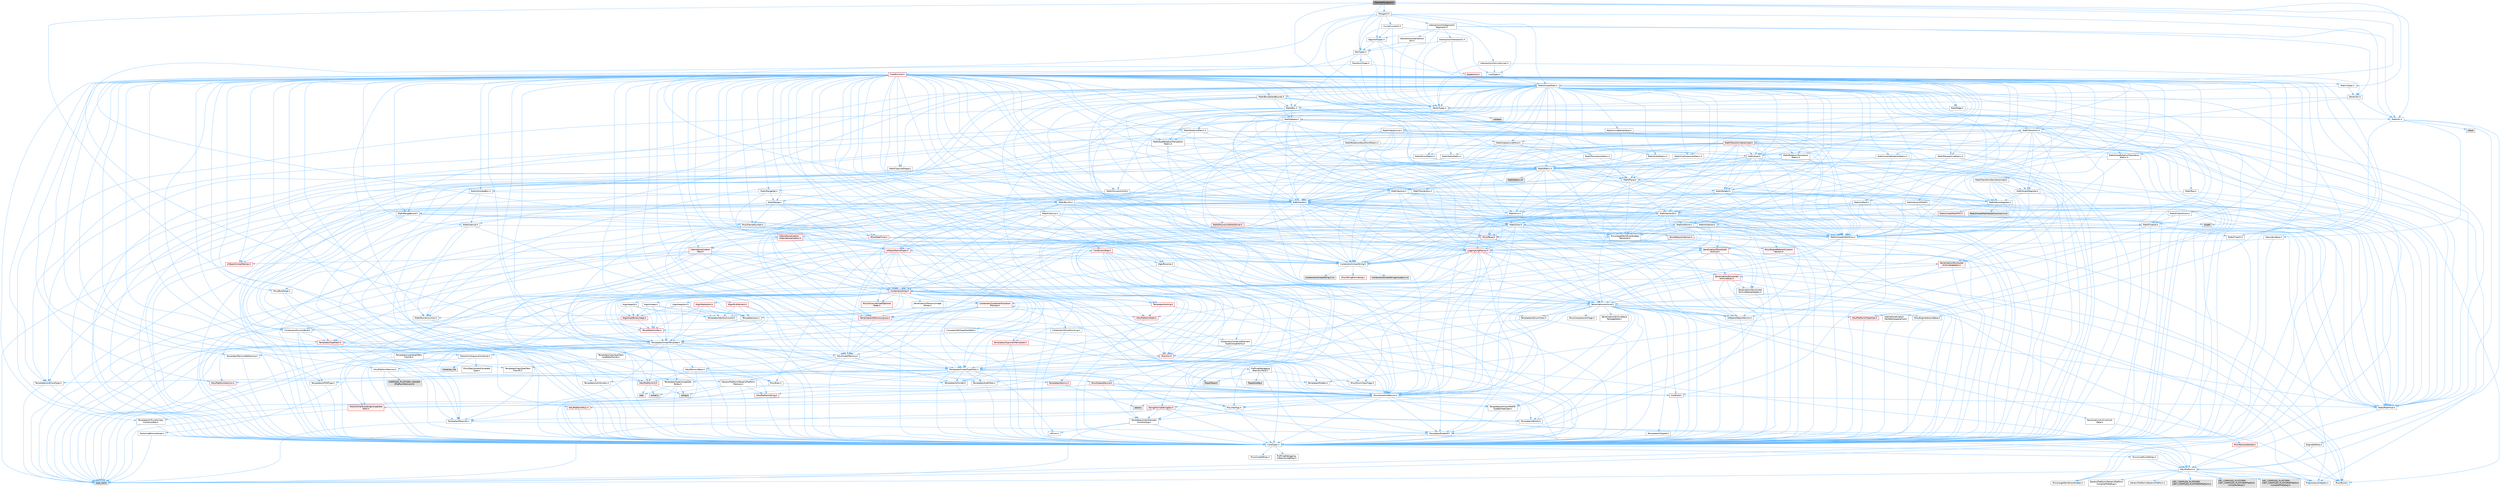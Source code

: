 digraph "GeneralPolygon2.h"
{
 // INTERACTIVE_SVG=YES
 // LATEX_PDF_SIZE
  bgcolor="transparent";
  edge [fontname=Helvetica,fontsize=10,labelfontname=Helvetica,labelfontsize=10];
  node [fontname=Helvetica,fontsize=10,shape=box,height=0.2,width=0.4];
  Node1 [id="Node000001",label="GeneralPolygon2.h",height=0.2,width=0.4,color="gray40", fillcolor="grey60", style="filled", fontcolor="black",tooltip=" "];
  Node1 -> Node2 [id="edge1_Node000001_Node000002",color="steelblue1",style="solid",tooltip=" "];
  Node2 [id="Node000002",label="Templates/UnrealTemplate.h",height=0.2,width=0.4,color="grey40", fillcolor="white", style="filled",URL="$d4/d24/UnrealTemplate_8h.html",tooltip=" "];
  Node2 -> Node3 [id="edge2_Node000002_Node000003",color="steelblue1",style="solid",tooltip=" "];
  Node3 [id="Node000003",label="CoreTypes.h",height=0.2,width=0.4,color="grey40", fillcolor="white", style="filled",URL="$dc/dec/CoreTypes_8h.html",tooltip=" "];
  Node3 -> Node4 [id="edge3_Node000003_Node000004",color="steelblue1",style="solid",tooltip=" "];
  Node4 [id="Node000004",label="HAL/Platform.h",height=0.2,width=0.4,color="grey40", fillcolor="white", style="filled",URL="$d9/dd0/Platform_8h.html",tooltip=" "];
  Node4 -> Node5 [id="edge4_Node000004_Node000005",color="steelblue1",style="solid",tooltip=" "];
  Node5 [id="Node000005",label="Misc/Build.h",height=0.2,width=0.4,color="grey40", fillcolor="white", style="filled",URL="$d3/dbb/Build_8h.html",tooltip=" "];
  Node4 -> Node6 [id="edge5_Node000004_Node000006",color="steelblue1",style="solid",tooltip=" "];
  Node6 [id="Node000006",label="Misc/LargeWorldCoordinates.h",height=0.2,width=0.4,color="grey40", fillcolor="white", style="filled",URL="$d2/dcb/LargeWorldCoordinates_8h.html",tooltip=" "];
  Node4 -> Node7 [id="edge6_Node000004_Node000007",color="steelblue1",style="solid",tooltip=" "];
  Node7 [id="Node000007",label="type_traits",height=0.2,width=0.4,color="grey60", fillcolor="#E0E0E0", style="filled",tooltip=" "];
  Node4 -> Node8 [id="edge7_Node000004_Node000008",color="steelblue1",style="solid",tooltip=" "];
  Node8 [id="Node000008",label="PreprocessorHelpers.h",height=0.2,width=0.4,color="grey40", fillcolor="white", style="filled",URL="$db/ddb/PreprocessorHelpers_8h.html",tooltip=" "];
  Node4 -> Node9 [id="edge8_Node000004_Node000009",color="steelblue1",style="solid",tooltip=" "];
  Node9 [id="Node000009",label="UBT_COMPILED_PLATFORM\l/UBT_COMPILED_PLATFORMPlatform\lCompilerPreSetup.h",height=0.2,width=0.4,color="grey60", fillcolor="#E0E0E0", style="filled",tooltip=" "];
  Node4 -> Node10 [id="edge9_Node000004_Node000010",color="steelblue1",style="solid",tooltip=" "];
  Node10 [id="Node000010",label="GenericPlatform/GenericPlatform\lCompilerPreSetup.h",height=0.2,width=0.4,color="grey40", fillcolor="white", style="filled",URL="$d9/dc8/GenericPlatformCompilerPreSetup_8h.html",tooltip=" "];
  Node4 -> Node11 [id="edge10_Node000004_Node000011",color="steelblue1",style="solid",tooltip=" "];
  Node11 [id="Node000011",label="GenericPlatform/GenericPlatform.h",height=0.2,width=0.4,color="grey40", fillcolor="white", style="filled",URL="$d6/d84/GenericPlatform_8h.html",tooltip=" "];
  Node4 -> Node12 [id="edge11_Node000004_Node000012",color="steelblue1",style="solid",tooltip=" "];
  Node12 [id="Node000012",label="UBT_COMPILED_PLATFORM\l/UBT_COMPILED_PLATFORMPlatform.h",height=0.2,width=0.4,color="grey60", fillcolor="#E0E0E0", style="filled",tooltip=" "];
  Node4 -> Node13 [id="edge12_Node000004_Node000013",color="steelblue1",style="solid",tooltip=" "];
  Node13 [id="Node000013",label="UBT_COMPILED_PLATFORM\l/UBT_COMPILED_PLATFORMPlatform\lCompilerSetup.h",height=0.2,width=0.4,color="grey60", fillcolor="#E0E0E0", style="filled",tooltip=" "];
  Node3 -> Node14 [id="edge13_Node000003_Node000014",color="steelblue1",style="solid",tooltip=" "];
  Node14 [id="Node000014",label="ProfilingDebugging\l/UMemoryDefines.h",height=0.2,width=0.4,color="grey40", fillcolor="white", style="filled",URL="$d2/da2/UMemoryDefines_8h.html",tooltip=" "];
  Node3 -> Node15 [id="edge14_Node000003_Node000015",color="steelblue1",style="solid",tooltip=" "];
  Node15 [id="Node000015",label="Misc/CoreMiscDefines.h",height=0.2,width=0.4,color="grey40", fillcolor="white", style="filled",URL="$da/d38/CoreMiscDefines_8h.html",tooltip=" "];
  Node15 -> Node4 [id="edge15_Node000015_Node000004",color="steelblue1",style="solid",tooltip=" "];
  Node15 -> Node8 [id="edge16_Node000015_Node000008",color="steelblue1",style="solid",tooltip=" "];
  Node3 -> Node16 [id="edge17_Node000003_Node000016",color="steelblue1",style="solid",tooltip=" "];
  Node16 [id="Node000016",label="Misc/CoreDefines.h",height=0.2,width=0.4,color="grey40", fillcolor="white", style="filled",URL="$d3/dd2/CoreDefines_8h.html",tooltip=" "];
  Node2 -> Node17 [id="edge18_Node000002_Node000017",color="steelblue1",style="solid",tooltip=" "];
  Node17 [id="Node000017",label="Templates/IsPointer.h",height=0.2,width=0.4,color="grey40", fillcolor="white", style="filled",URL="$d7/d05/IsPointer_8h.html",tooltip=" "];
  Node17 -> Node3 [id="edge19_Node000017_Node000003",color="steelblue1",style="solid",tooltip=" "];
  Node2 -> Node18 [id="edge20_Node000002_Node000018",color="steelblue1",style="solid",tooltip=" "];
  Node18 [id="Node000018",label="HAL/UnrealMemory.h",height=0.2,width=0.4,color="grey40", fillcolor="white", style="filled",URL="$d9/d96/UnrealMemory_8h.html",tooltip=" "];
  Node18 -> Node3 [id="edge21_Node000018_Node000003",color="steelblue1",style="solid",tooltip=" "];
  Node18 -> Node19 [id="edge22_Node000018_Node000019",color="steelblue1",style="solid",tooltip=" "];
  Node19 [id="Node000019",label="GenericPlatform/GenericPlatform\lMemory.h",height=0.2,width=0.4,color="grey40", fillcolor="white", style="filled",URL="$dd/d22/GenericPlatformMemory_8h.html",tooltip=" "];
  Node19 -> Node20 [id="edge23_Node000019_Node000020",color="steelblue1",style="solid",tooltip=" "];
  Node20 [id="Node000020",label="CoreFwd.h",height=0.2,width=0.4,color="red", fillcolor="#FFF0F0", style="filled",URL="$d1/d1e/CoreFwd_8h.html",tooltip=" "];
  Node20 -> Node3 [id="edge24_Node000020_Node000003",color="steelblue1",style="solid",tooltip=" "];
  Node20 -> Node25 [id="edge25_Node000020_Node000025",color="steelblue1",style="solid",tooltip=" "];
  Node25 [id="Node000025",label="Math/MathFwd.h",height=0.2,width=0.4,color="grey40", fillcolor="white", style="filled",URL="$d2/d10/MathFwd_8h.html",tooltip=" "];
  Node25 -> Node4 [id="edge26_Node000025_Node000004",color="steelblue1",style="solid",tooltip=" "];
  Node19 -> Node3 [id="edge27_Node000019_Node000003",color="steelblue1",style="solid",tooltip=" "];
  Node19 -> Node27 [id="edge28_Node000019_Node000027",color="steelblue1",style="solid",tooltip=" "];
  Node27 [id="Node000027",label="HAL/PlatformString.h",height=0.2,width=0.4,color="red", fillcolor="#FFF0F0", style="filled",URL="$db/db5/PlatformString_8h.html",tooltip=" "];
  Node27 -> Node3 [id="edge29_Node000027_Node000003",color="steelblue1",style="solid",tooltip=" "];
  Node19 -> Node29 [id="edge30_Node000019_Node000029",color="steelblue1",style="solid",tooltip=" "];
  Node29 [id="Node000029",label="string.h",height=0.2,width=0.4,color="grey60", fillcolor="#E0E0E0", style="filled",tooltip=" "];
  Node19 -> Node30 [id="edge31_Node000019_Node000030",color="steelblue1",style="solid",tooltip=" "];
  Node30 [id="Node000030",label="wchar.h",height=0.2,width=0.4,color="grey60", fillcolor="#E0E0E0", style="filled",tooltip=" "];
  Node18 -> Node31 [id="edge32_Node000018_Node000031",color="steelblue1",style="solid",tooltip=" "];
  Node31 [id="Node000031",label="HAL/MemoryBase.h",height=0.2,width=0.4,color="grey40", fillcolor="white", style="filled",URL="$d6/d9f/MemoryBase_8h.html",tooltip=" "];
  Node31 -> Node3 [id="edge33_Node000031_Node000003",color="steelblue1",style="solid",tooltip=" "];
  Node31 -> Node32 [id="edge34_Node000031_Node000032",color="steelblue1",style="solid",tooltip=" "];
  Node32 [id="Node000032",label="HAL/PlatformAtomics.h",height=0.2,width=0.4,color="red", fillcolor="#FFF0F0", style="filled",URL="$d3/d36/PlatformAtomics_8h.html",tooltip=" "];
  Node32 -> Node3 [id="edge35_Node000032_Node000003",color="steelblue1",style="solid",tooltip=" "];
  Node31 -> Node35 [id="edge36_Node000031_Node000035",color="steelblue1",style="solid",tooltip=" "];
  Node35 [id="Node000035",label="HAL/PlatformCrt.h",height=0.2,width=0.4,color="red", fillcolor="#FFF0F0", style="filled",URL="$d8/d75/PlatformCrt_8h.html",tooltip=" "];
  Node35 -> Node36 [id="edge37_Node000035_Node000036",color="steelblue1",style="solid",tooltip=" "];
  Node36 [id="Node000036",label="new",height=0.2,width=0.4,color="grey60", fillcolor="#E0E0E0", style="filled",tooltip=" "];
  Node35 -> Node30 [id="edge38_Node000035_Node000030",color="steelblue1",style="solid",tooltip=" "];
  Node35 -> Node29 [id="edge39_Node000035_Node000029",color="steelblue1",style="solid",tooltip=" "];
  Node31 -> Node43 [id="edge40_Node000031_Node000043",color="steelblue1",style="solid",tooltip=" "];
  Node43 [id="Node000043",label="Misc/Exec.h",height=0.2,width=0.4,color="grey40", fillcolor="white", style="filled",URL="$de/ddb/Exec_8h.html",tooltip=" "];
  Node43 -> Node3 [id="edge41_Node000043_Node000003",color="steelblue1",style="solid",tooltip=" "];
  Node43 -> Node44 [id="edge42_Node000043_Node000044",color="steelblue1",style="solid",tooltip=" "];
  Node44 [id="Node000044",label="Misc/AssertionMacros.h",height=0.2,width=0.4,color="grey40", fillcolor="white", style="filled",URL="$d0/dfa/AssertionMacros_8h.html",tooltip=" "];
  Node44 -> Node3 [id="edge43_Node000044_Node000003",color="steelblue1",style="solid",tooltip=" "];
  Node44 -> Node4 [id="edge44_Node000044_Node000004",color="steelblue1",style="solid",tooltip=" "];
  Node44 -> Node45 [id="edge45_Node000044_Node000045",color="steelblue1",style="solid",tooltip=" "];
  Node45 [id="Node000045",label="HAL/PlatformMisc.h",height=0.2,width=0.4,color="red", fillcolor="#FFF0F0", style="filled",URL="$d0/df5/PlatformMisc_8h.html",tooltip=" "];
  Node45 -> Node3 [id="edge46_Node000045_Node000003",color="steelblue1",style="solid",tooltip=" "];
  Node44 -> Node8 [id="edge47_Node000044_Node000008",color="steelblue1",style="solid",tooltip=" "];
  Node44 -> Node61 [id="edge48_Node000044_Node000061",color="steelblue1",style="solid",tooltip=" "];
  Node61 [id="Node000061",label="Templates/EnableIf.h",height=0.2,width=0.4,color="grey40", fillcolor="white", style="filled",URL="$d7/d60/EnableIf_8h.html",tooltip=" "];
  Node61 -> Node3 [id="edge49_Node000061_Node000003",color="steelblue1",style="solid",tooltip=" "];
  Node44 -> Node62 [id="edge50_Node000044_Node000062",color="steelblue1",style="solid",tooltip=" "];
  Node62 [id="Node000062",label="Templates/IsArrayOrRefOf\lTypeByPredicate.h",height=0.2,width=0.4,color="grey40", fillcolor="white", style="filled",URL="$d6/da1/IsArrayOrRefOfTypeByPredicate_8h.html",tooltip=" "];
  Node62 -> Node3 [id="edge51_Node000062_Node000003",color="steelblue1",style="solid",tooltip=" "];
  Node44 -> Node63 [id="edge52_Node000044_Node000063",color="steelblue1",style="solid",tooltip=" "];
  Node63 [id="Node000063",label="Templates/IsValidVariadic\lFunctionArg.h",height=0.2,width=0.4,color="grey40", fillcolor="white", style="filled",URL="$d0/dc8/IsValidVariadicFunctionArg_8h.html",tooltip=" "];
  Node63 -> Node3 [id="edge53_Node000063_Node000003",color="steelblue1",style="solid",tooltip=" "];
  Node63 -> Node64 [id="edge54_Node000063_Node000064",color="steelblue1",style="solid",tooltip=" "];
  Node64 [id="Node000064",label="IsEnum.h",height=0.2,width=0.4,color="grey40", fillcolor="white", style="filled",URL="$d4/de5/IsEnum_8h.html",tooltip=" "];
  Node63 -> Node7 [id="edge55_Node000063_Node000007",color="steelblue1",style="solid",tooltip=" "];
  Node44 -> Node65 [id="edge56_Node000044_Node000065",color="steelblue1",style="solid",tooltip=" "];
  Node65 [id="Node000065",label="Traits/IsCharEncodingCompatible\lWith.h",height=0.2,width=0.4,color="red", fillcolor="#FFF0F0", style="filled",URL="$df/dd1/IsCharEncodingCompatibleWith_8h.html",tooltip=" "];
  Node65 -> Node7 [id="edge57_Node000065_Node000007",color="steelblue1",style="solid",tooltip=" "];
  Node44 -> Node67 [id="edge58_Node000044_Node000067",color="steelblue1",style="solid",tooltip=" "];
  Node67 [id="Node000067",label="Misc/VarArgs.h",height=0.2,width=0.4,color="grey40", fillcolor="white", style="filled",URL="$d5/d6f/VarArgs_8h.html",tooltip=" "];
  Node67 -> Node3 [id="edge59_Node000067_Node000003",color="steelblue1",style="solid",tooltip=" "];
  Node44 -> Node68 [id="edge60_Node000044_Node000068",color="steelblue1",style="solid",tooltip=" "];
  Node68 [id="Node000068",label="String/FormatStringSan.h",height=0.2,width=0.4,color="red", fillcolor="#FFF0F0", style="filled",URL="$d3/d8b/FormatStringSan_8h.html",tooltip=" "];
  Node68 -> Node7 [id="edge61_Node000068_Node000007",color="steelblue1",style="solid",tooltip=" "];
  Node68 -> Node3 [id="edge62_Node000068_Node000003",color="steelblue1",style="solid",tooltip=" "];
  Node68 -> Node69 [id="edge63_Node000068_Node000069",color="steelblue1",style="solid",tooltip=" "];
  Node69 [id="Node000069",label="Templates/Requires.h",height=0.2,width=0.4,color="grey40", fillcolor="white", style="filled",URL="$dc/d96/Requires_8h.html",tooltip=" "];
  Node69 -> Node61 [id="edge64_Node000069_Node000061",color="steelblue1",style="solid",tooltip=" "];
  Node69 -> Node7 [id="edge65_Node000069_Node000007",color="steelblue1",style="solid",tooltip=" "];
  Node68 -> Node70 [id="edge66_Node000068_Node000070",color="steelblue1",style="solid",tooltip=" "];
  Node70 [id="Node000070",label="Templates/Identity.h",height=0.2,width=0.4,color="grey40", fillcolor="white", style="filled",URL="$d0/dd5/Identity_8h.html",tooltip=" "];
  Node68 -> Node63 [id="edge67_Node000068_Node000063",color="steelblue1",style="solid",tooltip=" "];
  Node44 -> Node74 [id="edge68_Node000044_Node000074",color="steelblue1",style="solid",tooltip=" "];
  Node74 [id="Node000074",label="atomic",height=0.2,width=0.4,color="grey60", fillcolor="#E0E0E0", style="filled",tooltip=" "];
  Node31 -> Node75 [id="edge69_Node000031_Node000075",color="steelblue1",style="solid",tooltip=" "];
  Node75 [id="Node000075",label="Misc/OutputDevice.h",height=0.2,width=0.4,color="red", fillcolor="#FFF0F0", style="filled",URL="$d7/d32/OutputDevice_8h.html",tooltip=" "];
  Node75 -> Node20 [id="edge70_Node000075_Node000020",color="steelblue1",style="solid",tooltip=" "];
  Node75 -> Node3 [id="edge71_Node000075_Node000003",color="steelblue1",style="solid",tooltip=" "];
  Node75 -> Node67 [id="edge72_Node000075_Node000067",color="steelblue1",style="solid",tooltip=" "];
  Node75 -> Node62 [id="edge73_Node000075_Node000062",color="steelblue1",style="solid",tooltip=" "];
  Node75 -> Node63 [id="edge74_Node000075_Node000063",color="steelblue1",style="solid",tooltip=" "];
  Node75 -> Node65 [id="edge75_Node000075_Node000065",color="steelblue1",style="solid",tooltip=" "];
  Node31 -> Node77 [id="edge76_Node000031_Node000077",color="steelblue1",style="solid",tooltip=" "];
  Node77 [id="Node000077",label="Templates/Atomic.h",height=0.2,width=0.4,color="red", fillcolor="#FFF0F0", style="filled",URL="$d3/d91/Atomic_8h.html",tooltip=" "];
  Node77 -> Node74 [id="edge77_Node000077_Node000074",color="steelblue1",style="solid",tooltip=" "];
  Node18 -> Node86 [id="edge78_Node000018_Node000086",color="steelblue1",style="solid",tooltip=" "];
  Node86 [id="Node000086",label="HAL/PlatformMemory.h",height=0.2,width=0.4,color="grey40", fillcolor="white", style="filled",URL="$de/d68/PlatformMemory_8h.html",tooltip=" "];
  Node86 -> Node3 [id="edge79_Node000086_Node000003",color="steelblue1",style="solid",tooltip=" "];
  Node86 -> Node19 [id="edge80_Node000086_Node000019",color="steelblue1",style="solid",tooltip=" "];
  Node86 -> Node87 [id="edge81_Node000086_Node000087",color="steelblue1",style="solid",tooltip=" "];
  Node87 [id="Node000087",label="COMPILED_PLATFORM_HEADER\l(PlatformMemory.h)",height=0.2,width=0.4,color="grey60", fillcolor="#E0E0E0", style="filled",tooltip=" "];
  Node18 -> Node88 [id="edge82_Node000018_Node000088",color="steelblue1",style="solid",tooltip=" "];
  Node88 [id="Node000088",label="ProfilingDebugging\l/MemoryTrace.h",height=0.2,width=0.4,color="grey40", fillcolor="white", style="filled",URL="$da/dd7/MemoryTrace_8h.html",tooltip=" "];
  Node88 -> Node4 [id="edge83_Node000088_Node000004",color="steelblue1",style="solid",tooltip=" "];
  Node88 -> Node52 [id="edge84_Node000088_Node000052",color="steelblue1",style="solid",tooltip=" "];
  Node52 [id="Node000052",label="Misc/EnumClassFlags.h",height=0.2,width=0.4,color="grey40", fillcolor="white", style="filled",URL="$d8/de7/EnumClassFlags_8h.html",tooltip=" "];
  Node88 -> Node57 [id="edge85_Node000088_Node000057",color="steelblue1",style="solid",tooltip=" "];
  Node57 [id="Node000057",label="Trace/Config.h",height=0.2,width=0.4,color="grey60", fillcolor="#E0E0E0", style="filled",tooltip=" "];
  Node88 -> Node60 [id="edge86_Node000088_Node000060",color="steelblue1",style="solid",tooltip=" "];
  Node60 [id="Node000060",label="Trace/Trace.h",height=0.2,width=0.4,color="grey60", fillcolor="#E0E0E0", style="filled",tooltip=" "];
  Node18 -> Node17 [id="edge87_Node000018_Node000017",color="steelblue1",style="solid",tooltip=" "];
  Node2 -> Node89 [id="edge88_Node000002_Node000089",color="steelblue1",style="solid",tooltip=" "];
  Node89 [id="Node000089",label="Templates/CopyQualifiers\lAndRefsFromTo.h",height=0.2,width=0.4,color="grey40", fillcolor="white", style="filled",URL="$d3/db3/CopyQualifiersAndRefsFromTo_8h.html",tooltip=" "];
  Node89 -> Node90 [id="edge89_Node000089_Node000090",color="steelblue1",style="solid",tooltip=" "];
  Node90 [id="Node000090",label="Templates/CopyQualifiers\lFromTo.h",height=0.2,width=0.4,color="grey40", fillcolor="white", style="filled",URL="$d5/db4/CopyQualifiersFromTo_8h.html",tooltip=" "];
  Node2 -> Node91 [id="edge90_Node000002_Node000091",color="steelblue1",style="solid",tooltip=" "];
  Node91 [id="Node000091",label="Templates/UnrealTypeTraits.h",height=0.2,width=0.4,color="grey40", fillcolor="white", style="filled",URL="$d2/d2d/UnrealTypeTraits_8h.html",tooltip=" "];
  Node91 -> Node3 [id="edge91_Node000091_Node000003",color="steelblue1",style="solid",tooltip=" "];
  Node91 -> Node17 [id="edge92_Node000091_Node000017",color="steelblue1",style="solid",tooltip=" "];
  Node91 -> Node44 [id="edge93_Node000091_Node000044",color="steelblue1",style="solid",tooltip=" "];
  Node91 -> Node82 [id="edge94_Node000091_Node000082",color="steelblue1",style="solid",tooltip=" "];
  Node82 [id="Node000082",label="Templates/AndOrNot.h",height=0.2,width=0.4,color="grey40", fillcolor="white", style="filled",URL="$db/d0a/AndOrNot_8h.html",tooltip=" "];
  Node82 -> Node3 [id="edge95_Node000082_Node000003",color="steelblue1",style="solid",tooltip=" "];
  Node91 -> Node61 [id="edge96_Node000091_Node000061",color="steelblue1",style="solid",tooltip=" "];
  Node91 -> Node92 [id="edge97_Node000091_Node000092",color="steelblue1",style="solid",tooltip=" "];
  Node92 [id="Node000092",label="Templates/IsArithmetic.h",height=0.2,width=0.4,color="grey40", fillcolor="white", style="filled",URL="$d2/d5d/IsArithmetic_8h.html",tooltip=" "];
  Node92 -> Node3 [id="edge98_Node000092_Node000003",color="steelblue1",style="solid",tooltip=" "];
  Node91 -> Node64 [id="edge99_Node000091_Node000064",color="steelblue1",style="solid",tooltip=" "];
  Node91 -> Node93 [id="edge100_Node000091_Node000093",color="steelblue1",style="solid",tooltip=" "];
  Node93 [id="Node000093",label="Templates/Models.h",height=0.2,width=0.4,color="grey40", fillcolor="white", style="filled",URL="$d3/d0c/Models_8h.html",tooltip=" "];
  Node93 -> Node70 [id="edge101_Node000093_Node000070",color="steelblue1",style="solid",tooltip=" "];
  Node91 -> Node94 [id="edge102_Node000091_Node000094",color="steelblue1",style="solid",tooltip=" "];
  Node94 [id="Node000094",label="Templates/IsPODType.h",height=0.2,width=0.4,color="grey40", fillcolor="white", style="filled",URL="$d7/db1/IsPODType_8h.html",tooltip=" "];
  Node94 -> Node3 [id="edge103_Node000094_Node000003",color="steelblue1",style="solid",tooltip=" "];
  Node91 -> Node95 [id="edge104_Node000091_Node000095",color="steelblue1",style="solid",tooltip=" "];
  Node95 [id="Node000095",label="Templates/IsUECoreType.h",height=0.2,width=0.4,color="grey40", fillcolor="white", style="filled",URL="$d1/db8/IsUECoreType_8h.html",tooltip=" "];
  Node95 -> Node3 [id="edge105_Node000095_Node000003",color="steelblue1",style="solid",tooltip=" "];
  Node95 -> Node7 [id="edge106_Node000095_Node000007",color="steelblue1",style="solid",tooltip=" "];
  Node91 -> Node83 [id="edge107_Node000091_Node000083",color="steelblue1",style="solid",tooltip=" "];
  Node83 [id="Node000083",label="Templates/IsTriviallyCopy\lConstructible.h",height=0.2,width=0.4,color="grey40", fillcolor="white", style="filled",URL="$d3/d78/IsTriviallyCopyConstructible_8h.html",tooltip=" "];
  Node83 -> Node3 [id="edge108_Node000083_Node000003",color="steelblue1",style="solid",tooltip=" "];
  Node83 -> Node7 [id="edge109_Node000083_Node000007",color="steelblue1",style="solid",tooltip=" "];
  Node2 -> Node96 [id="edge110_Node000002_Node000096",color="steelblue1",style="solid",tooltip=" "];
  Node96 [id="Node000096",label="Templates/RemoveReference.h",height=0.2,width=0.4,color="grey40", fillcolor="white", style="filled",URL="$da/dbe/RemoveReference_8h.html",tooltip=" "];
  Node96 -> Node3 [id="edge111_Node000096_Node000003",color="steelblue1",style="solid",tooltip=" "];
  Node2 -> Node69 [id="edge112_Node000002_Node000069",color="steelblue1",style="solid",tooltip=" "];
  Node2 -> Node97 [id="edge113_Node000002_Node000097",color="steelblue1",style="solid",tooltip=" "];
  Node97 [id="Node000097",label="Templates/TypeCompatible\lBytes.h",height=0.2,width=0.4,color="grey40", fillcolor="white", style="filled",URL="$df/d0a/TypeCompatibleBytes_8h.html",tooltip=" "];
  Node97 -> Node3 [id="edge114_Node000097_Node000003",color="steelblue1",style="solid",tooltip=" "];
  Node97 -> Node29 [id="edge115_Node000097_Node000029",color="steelblue1",style="solid",tooltip=" "];
  Node97 -> Node36 [id="edge116_Node000097_Node000036",color="steelblue1",style="solid",tooltip=" "];
  Node97 -> Node7 [id="edge117_Node000097_Node000007",color="steelblue1",style="solid",tooltip=" "];
  Node2 -> Node70 [id="edge118_Node000002_Node000070",color="steelblue1",style="solid",tooltip=" "];
  Node2 -> Node22 [id="edge119_Node000002_Node000022",color="steelblue1",style="solid",tooltip=" "];
  Node22 [id="Node000022",label="Traits/IsContiguousContainer.h",height=0.2,width=0.4,color="grey40", fillcolor="white", style="filled",URL="$d5/d3c/IsContiguousContainer_8h.html",tooltip=" "];
  Node22 -> Node3 [id="edge120_Node000022_Node000003",color="steelblue1",style="solid",tooltip=" "];
  Node22 -> Node23 [id="edge121_Node000022_Node000023",color="steelblue1",style="solid",tooltip=" "];
  Node23 [id="Node000023",label="Misc/StaticAssertComplete\lType.h",height=0.2,width=0.4,color="grey40", fillcolor="white", style="filled",URL="$d5/d4e/StaticAssertCompleteType_8h.html",tooltip=" "];
  Node22 -> Node24 [id="edge122_Node000022_Node000024",color="steelblue1",style="solid",tooltip=" "];
  Node24 [id="Node000024",label="initializer_list",height=0.2,width=0.4,color="grey60", fillcolor="#E0E0E0", style="filled",tooltip=" "];
  Node2 -> Node98 [id="edge123_Node000002_Node000098",color="steelblue1",style="solid",tooltip=" "];
  Node98 [id="Node000098",label="Traits/UseBitwiseSwap.h",height=0.2,width=0.4,color="grey40", fillcolor="white", style="filled",URL="$db/df3/UseBitwiseSwap_8h.html",tooltip=" "];
  Node98 -> Node3 [id="edge124_Node000098_Node000003",color="steelblue1",style="solid",tooltip=" "];
  Node98 -> Node7 [id="edge125_Node000098_Node000007",color="steelblue1",style="solid",tooltip=" "];
  Node2 -> Node7 [id="edge126_Node000002_Node000007",color="steelblue1",style="solid",tooltip=" "];
  Node1 -> Node99 [id="edge127_Node000001_Node000099",color="steelblue1",style="solid",tooltip=" "];
  Node99 [id="Node000099",label="Math/UnrealMath.h",height=0.2,width=0.4,color="grey40", fillcolor="white", style="filled",URL="$d8/db2/UnrealMath_8h.html",tooltip=" "];
  Node99 -> Node100 [id="edge128_Node000099_Node000100",color="steelblue1",style="solid",tooltip=" "];
  Node100 [id="Node000100",label="Math/Axis.h",height=0.2,width=0.4,color="grey40", fillcolor="white", style="filled",URL="$dd/dbb/Axis_8h.html",tooltip=" "];
  Node100 -> Node3 [id="edge129_Node000100_Node000003",color="steelblue1",style="solid",tooltip=" "];
  Node99 -> Node101 [id="edge130_Node000099_Node000101",color="steelblue1",style="solid",tooltip=" "];
  Node101 [id="Node000101",label="Math/Box.h",height=0.2,width=0.4,color="grey40", fillcolor="white", style="filled",URL="$de/d0f/Box_8h.html",tooltip=" "];
  Node101 -> Node3 [id="edge131_Node000101_Node000003",color="steelblue1",style="solid",tooltip=" "];
  Node101 -> Node44 [id="edge132_Node000101_Node000044",color="steelblue1",style="solid",tooltip=" "];
  Node101 -> Node25 [id="edge133_Node000101_Node000025",color="steelblue1",style="solid",tooltip=" "];
  Node101 -> Node102 [id="edge134_Node000101_Node000102",color="steelblue1",style="solid",tooltip=" "];
  Node102 [id="Node000102",label="Math/UnrealMathUtility.h",height=0.2,width=0.4,color="grey40", fillcolor="white", style="filled",URL="$db/db8/UnrealMathUtility_8h.html",tooltip=" "];
  Node102 -> Node3 [id="edge135_Node000102_Node000003",color="steelblue1",style="solid",tooltip=" "];
  Node102 -> Node44 [id="edge136_Node000102_Node000044",color="steelblue1",style="solid",tooltip=" "];
  Node102 -> Node103 [id="edge137_Node000102_Node000103",color="steelblue1",style="solid",tooltip=" "];
  Node103 [id="Node000103",label="HAL/PlatformMath.h",height=0.2,width=0.4,color="red", fillcolor="#FFF0F0", style="filled",URL="$dc/d53/PlatformMath_8h.html",tooltip=" "];
  Node103 -> Node3 [id="edge138_Node000103_Node000003",color="steelblue1",style="solid",tooltip=" "];
  Node102 -> Node25 [id="edge139_Node000102_Node000025",color="steelblue1",style="solid",tooltip=" "];
  Node102 -> Node70 [id="edge140_Node000102_Node000070",color="steelblue1",style="solid",tooltip=" "];
  Node102 -> Node69 [id="edge141_Node000102_Node000069",color="steelblue1",style="solid",tooltip=" "];
  Node101 -> Node111 [id="edge142_Node000101_Node000111",color="steelblue1",style="solid",tooltip=" "];
  Node111 [id="Node000111",label="Containers/UnrealString.h",height=0.2,width=0.4,color="grey40", fillcolor="white", style="filled",URL="$d5/dba/UnrealString_8h.html",tooltip=" "];
  Node111 -> Node112 [id="edge143_Node000111_Node000112",color="steelblue1",style="solid",tooltip=" "];
  Node112 [id="Node000112",label="Containers/UnrealStringIncludes.h.inl",height=0.2,width=0.4,color="grey60", fillcolor="#E0E0E0", style="filled",tooltip=" "];
  Node111 -> Node113 [id="edge144_Node000111_Node000113",color="steelblue1",style="solid",tooltip=" "];
  Node113 [id="Node000113",label="Containers/UnrealString.h.inl",height=0.2,width=0.4,color="grey60", fillcolor="#E0E0E0", style="filled",tooltip=" "];
  Node111 -> Node114 [id="edge145_Node000111_Node000114",color="steelblue1",style="solid",tooltip=" "];
  Node114 [id="Node000114",label="Misc/StringFormatArg.h",height=0.2,width=0.4,color="red", fillcolor="#FFF0F0", style="filled",URL="$d2/d16/StringFormatArg_8h.html",tooltip=" "];
  Node101 -> Node115 [id="edge146_Node000101_Node000115",color="steelblue1",style="solid",tooltip=" "];
  Node115 [id="Node000115",label="Math/Vector.h",height=0.2,width=0.4,color="grey40", fillcolor="white", style="filled",URL="$d6/dbe/Vector_8h.html",tooltip=" "];
  Node115 -> Node3 [id="edge147_Node000115_Node000003",color="steelblue1",style="solid",tooltip=" "];
  Node115 -> Node44 [id="edge148_Node000115_Node000044",color="steelblue1",style="solid",tooltip=" "];
  Node115 -> Node25 [id="edge149_Node000115_Node000025",color="steelblue1",style="solid",tooltip=" "];
  Node115 -> Node50 [id="edge150_Node000115_Node000050",color="steelblue1",style="solid",tooltip=" "];
  Node50 [id="Node000050",label="Math/NumericLimits.h",height=0.2,width=0.4,color="grey40", fillcolor="white", style="filled",URL="$df/d1b/NumericLimits_8h.html",tooltip=" "];
  Node50 -> Node3 [id="edge151_Node000050_Node000003",color="steelblue1",style="solid",tooltip=" "];
  Node115 -> Node116 [id="edge152_Node000115_Node000116",color="steelblue1",style="solid",tooltip=" "];
  Node116 [id="Node000116",label="Misc/Crc.h",height=0.2,width=0.4,color="red", fillcolor="#FFF0F0", style="filled",URL="$d4/dd2/Crc_8h.html",tooltip=" "];
  Node116 -> Node3 [id="edge153_Node000116_Node000003",color="steelblue1",style="solid",tooltip=" "];
  Node116 -> Node27 [id="edge154_Node000116_Node000027",color="steelblue1",style="solid",tooltip=" "];
  Node116 -> Node44 [id="edge155_Node000116_Node000044",color="steelblue1",style="solid",tooltip=" "];
  Node116 -> Node91 [id="edge156_Node000116_Node000091",color="steelblue1",style="solid",tooltip=" "];
  Node115 -> Node102 [id="edge157_Node000115_Node000102",color="steelblue1",style="solid",tooltip=" "];
  Node115 -> Node111 [id="edge158_Node000115_Node000111",color="steelblue1",style="solid",tooltip=" "];
  Node115 -> Node121 [id="edge159_Node000115_Node000121",color="steelblue1",style="solid",tooltip=" "];
  Node121 [id="Node000121",label="Misc/Parse.h",height=0.2,width=0.4,color="red", fillcolor="#FFF0F0", style="filled",URL="$dc/d71/Parse_8h.html",tooltip=" "];
  Node121 -> Node111 [id="edge160_Node000121_Node000111",color="steelblue1",style="solid",tooltip=" "];
  Node121 -> Node3 [id="edge161_Node000121_Node000003",color="steelblue1",style="solid",tooltip=" "];
  Node121 -> Node35 [id="edge162_Node000121_Node000035",color="steelblue1",style="solid",tooltip=" "];
  Node121 -> Node5 [id="edge163_Node000121_Node000005",color="steelblue1",style="solid",tooltip=" "];
  Node121 -> Node52 [id="edge164_Node000121_Node000052",color="steelblue1",style="solid",tooltip=" "];
  Node115 -> Node128 [id="edge165_Node000115_Node000128",color="steelblue1",style="solid",tooltip=" "];
  Node128 [id="Node000128",label="Misc/LargeWorldCoordinates\lSerializer.h",height=0.2,width=0.4,color="grey40", fillcolor="white", style="filled",URL="$d7/df9/LargeWorldCoordinatesSerializer_8h.html",tooltip=" "];
  Node128 -> Node129 [id="edge166_Node000128_Node000129",color="steelblue1",style="solid",tooltip=" "];
  Node129 [id="Node000129",label="UObject/NameTypes.h",height=0.2,width=0.4,color="red", fillcolor="#FFF0F0", style="filled",URL="$d6/d35/NameTypes_8h.html",tooltip=" "];
  Node129 -> Node3 [id="edge167_Node000129_Node000003",color="steelblue1",style="solid",tooltip=" "];
  Node129 -> Node44 [id="edge168_Node000129_Node000044",color="steelblue1",style="solid",tooltip=" "];
  Node129 -> Node18 [id="edge169_Node000129_Node000018",color="steelblue1",style="solid",tooltip=" "];
  Node129 -> Node91 [id="edge170_Node000129_Node000091",color="steelblue1",style="solid",tooltip=" "];
  Node129 -> Node2 [id="edge171_Node000129_Node000002",color="steelblue1",style="solid",tooltip=" "];
  Node129 -> Node111 [id="edge172_Node000129_Node000111",color="steelblue1",style="solid",tooltip=" "];
  Node129 -> Node180 [id="edge173_Node000129_Node000180",color="steelblue1",style="solid",tooltip=" "];
  Node180 [id="Node000180",label="UObject/UnrealNames.h",height=0.2,width=0.4,color="red", fillcolor="#FFF0F0", style="filled",URL="$d8/db1/UnrealNames_8h.html",tooltip=" "];
  Node180 -> Node3 [id="edge174_Node000180_Node000003",color="steelblue1",style="solid",tooltip=" "];
  Node129 -> Node77 [id="edge175_Node000129_Node000077",color="steelblue1",style="solid",tooltip=" "];
  Node129 -> Node154 [id="edge176_Node000129_Node000154",color="steelblue1",style="solid",tooltip=" "];
  Node154 [id="Node000154",label="Serialization/MemoryLayout.h",height=0.2,width=0.4,color="red", fillcolor="#FFF0F0", style="filled",URL="$d7/d66/MemoryLayout_8h.html",tooltip=" "];
  Node154 -> Node157 [id="edge177_Node000154_Node000157",color="steelblue1",style="solid",tooltip=" "];
  Node157 [id="Node000157",label="Containers/EnumAsByte.h",height=0.2,width=0.4,color="grey40", fillcolor="white", style="filled",URL="$d6/d9a/EnumAsByte_8h.html",tooltip=" "];
  Node157 -> Node3 [id="edge178_Node000157_Node000003",color="steelblue1",style="solid",tooltip=" "];
  Node157 -> Node94 [id="edge179_Node000157_Node000094",color="steelblue1",style="solid",tooltip=" "];
  Node157 -> Node158 [id="edge180_Node000157_Node000158",color="steelblue1",style="solid",tooltip=" "];
  Node158 [id="Node000158",label="Templates/TypeHash.h",height=0.2,width=0.4,color="red", fillcolor="#FFF0F0", style="filled",URL="$d1/d62/TypeHash_8h.html",tooltip=" "];
  Node158 -> Node3 [id="edge181_Node000158_Node000003",color="steelblue1",style="solid",tooltip=" "];
  Node158 -> Node69 [id="edge182_Node000158_Node000069",color="steelblue1",style="solid",tooltip=" "];
  Node158 -> Node116 [id="edge183_Node000158_Node000116",color="steelblue1",style="solid",tooltip=" "];
  Node158 -> Node7 [id="edge184_Node000158_Node000007",color="steelblue1",style="solid",tooltip=" "];
  Node154 -> Node18 [id="edge185_Node000154_Node000018",color="steelblue1",style="solid",tooltip=" "];
  Node154 -> Node61 [id="edge186_Node000154_Node000061",color="steelblue1",style="solid",tooltip=" "];
  Node154 -> Node93 [id="edge187_Node000154_Node000093",color="steelblue1",style="solid",tooltip=" "];
  Node154 -> Node2 [id="edge188_Node000154_Node000002",color="steelblue1",style="solid",tooltip=" "];
  Node129 -> Node123 [id="edge189_Node000129_Node000123",color="steelblue1",style="solid",tooltip=" "];
  Node123 [id="Node000123",label="Misc/IntrusiveUnsetOptional\lState.h",height=0.2,width=0.4,color="red", fillcolor="#FFF0F0", style="filled",URL="$d2/d0a/IntrusiveUnsetOptionalState_8h.html",tooltip=" "];
  Node129 -> Node60 [id="edge190_Node000129_Node000060",color="steelblue1",style="solid",tooltip=" "];
  Node128 -> Node152 [id="edge191_Node000128_Node000152",color="steelblue1",style="solid",tooltip=" "];
  Node152 [id="Node000152",label="UObject/ObjectVersion.h",height=0.2,width=0.4,color="grey40", fillcolor="white", style="filled",URL="$da/d63/ObjectVersion_8h.html",tooltip=" "];
  Node152 -> Node3 [id="edge192_Node000152_Node000003",color="steelblue1",style="solid",tooltip=" "];
  Node128 -> Node188 [id="edge193_Node000128_Node000188",color="steelblue1",style="solid",tooltip=" "];
  Node188 [id="Node000188",label="Serialization/Structured\lArchive.h",height=0.2,width=0.4,color="red", fillcolor="#FFF0F0", style="filled",URL="$d9/d1e/StructuredArchive_8h.html",tooltip=" "];
  Node188 -> Node138 [id="edge194_Node000188_Node000138",color="steelblue1",style="solid",tooltip=" "];
  Node138 [id="Node000138",label="Containers/Array.h",height=0.2,width=0.4,color="red", fillcolor="#FFF0F0", style="filled",URL="$df/dd0/Array_8h.html",tooltip=" "];
  Node138 -> Node3 [id="edge195_Node000138_Node000003",color="steelblue1",style="solid",tooltip=" "];
  Node138 -> Node44 [id="edge196_Node000138_Node000044",color="steelblue1",style="solid",tooltip=" "];
  Node138 -> Node123 [id="edge197_Node000138_Node000123",color="steelblue1",style="solid",tooltip=" "];
  Node138 -> Node139 [id="edge198_Node000138_Node000139",color="steelblue1",style="solid",tooltip=" "];
  Node139 [id="Node000139",label="Misc/ReverseIterate.h",height=0.2,width=0.4,color="red", fillcolor="#FFF0F0", style="filled",URL="$db/de3/ReverseIterate_8h.html",tooltip=" "];
  Node139 -> Node4 [id="edge199_Node000139_Node000004",color="steelblue1",style="solid",tooltip=" "];
  Node138 -> Node18 [id="edge200_Node000138_Node000018",color="steelblue1",style="solid",tooltip=" "];
  Node138 -> Node91 [id="edge201_Node000138_Node000091",color="steelblue1",style="solid",tooltip=" "];
  Node138 -> Node2 [id="edge202_Node000138_Node000002",color="steelblue1",style="solid",tooltip=" "];
  Node138 -> Node141 [id="edge203_Node000138_Node000141",color="steelblue1",style="solid",tooltip=" "];
  Node141 [id="Node000141",label="Containers/AllowShrinking.h",height=0.2,width=0.4,color="grey40", fillcolor="white", style="filled",URL="$d7/d1a/AllowShrinking_8h.html",tooltip=" "];
  Node141 -> Node3 [id="edge204_Node000141_Node000003",color="steelblue1",style="solid",tooltip=" "];
  Node138 -> Node134 [id="edge205_Node000138_Node000134",color="steelblue1",style="solid",tooltip=" "];
  Node134 [id="Node000134",label="Containers/ContainerAllocation\lPolicies.h",height=0.2,width=0.4,color="red", fillcolor="#FFF0F0", style="filled",URL="$d7/dff/ContainerAllocationPolicies_8h.html",tooltip=" "];
  Node134 -> Node3 [id="edge206_Node000134_Node000003",color="steelblue1",style="solid",tooltip=" "];
  Node134 -> Node134 [id="edge207_Node000134_Node000134",color="steelblue1",style="solid",tooltip=" "];
  Node134 -> Node103 [id="edge208_Node000134_Node000103",color="steelblue1",style="solid",tooltip=" "];
  Node134 -> Node18 [id="edge209_Node000134_Node000018",color="steelblue1",style="solid",tooltip=" "];
  Node134 -> Node50 [id="edge210_Node000134_Node000050",color="steelblue1",style="solid",tooltip=" "];
  Node134 -> Node44 [id="edge211_Node000134_Node000044",color="steelblue1",style="solid",tooltip=" "];
  Node134 -> Node97 [id="edge212_Node000134_Node000097",color="steelblue1",style="solid",tooltip=" "];
  Node134 -> Node7 [id="edge213_Node000134_Node000007",color="steelblue1",style="solid",tooltip=" "];
  Node138 -> Node142 [id="edge214_Node000138_Node000142",color="steelblue1",style="solid",tooltip=" "];
  Node142 [id="Node000142",label="Containers/ContainerElement\lTypeCompatibility.h",height=0.2,width=0.4,color="grey40", fillcolor="white", style="filled",URL="$df/ddf/ContainerElementTypeCompatibility_8h.html",tooltip=" "];
  Node142 -> Node3 [id="edge215_Node000142_Node000003",color="steelblue1",style="solid",tooltip=" "];
  Node142 -> Node91 [id="edge216_Node000142_Node000091",color="steelblue1",style="solid",tooltip=" "];
  Node138 -> Node143 [id="edge217_Node000138_Node000143",color="steelblue1",style="solid",tooltip=" "];
  Node143 [id="Node000143",label="Serialization/Archive.h",height=0.2,width=0.4,color="grey40", fillcolor="white", style="filled",URL="$d7/d3b/Archive_8h.html",tooltip=" "];
  Node143 -> Node20 [id="edge218_Node000143_Node000020",color="steelblue1",style="solid",tooltip=" "];
  Node143 -> Node3 [id="edge219_Node000143_Node000003",color="steelblue1",style="solid",tooltip=" "];
  Node143 -> Node144 [id="edge220_Node000143_Node000144",color="steelblue1",style="solid",tooltip=" "];
  Node144 [id="Node000144",label="HAL/PlatformProperties.h",height=0.2,width=0.4,color="red", fillcolor="#FFF0F0", style="filled",URL="$d9/db0/PlatformProperties_8h.html",tooltip=" "];
  Node144 -> Node3 [id="edge221_Node000144_Node000003",color="steelblue1",style="solid",tooltip=" "];
  Node143 -> Node147 [id="edge222_Node000143_Node000147",color="steelblue1",style="solid",tooltip=" "];
  Node147 [id="Node000147",label="Internationalization\l/TextNamespaceFwd.h",height=0.2,width=0.4,color="grey40", fillcolor="white", style="filled",URL="$d8/d97/TextNamespaceFwd_8h.html",tooltip=" "];
  Node147 -> Node3 [id="edge223_Node000147_Node000003",color="steelblue1",style="solid",tooltip=" "];
  Node143 -> Node25 [id="edge224_Node000143_Node000025",color="steelblue1",style="solid",tooltip=" "];
  Node143 -> Node44 [id="edge225_Node000143_Node000044",color="steelblue1",style="solid",tooltip=" "];
  Node143 -> Node5 [id="edge226_Node000143_Node000005",color="steelblue1",style="solid",tooltip=" "];
  Node143 -> Node51 [id="edge227_Node000143_Node000051",color="steelblue1",style="solid",tooltip=" "];
  Node51 [id="Node000051",label="Misc/CompressionFlags.h",height=0.2,width=0.4,color="grey40", fillcolor="white", style="filled",URL="$d9/d76/CompressionFlags_8h.html",tooltip=" "];
  Node143 -> Node148 [id="edge228_Node000143_Node000148",color="steelblue1",style="solid",tooltip=" "];
  Node148 [id="Node000148",label="Misc/EngineVersionBase.h",height=0.2,width=0.4,color="grey40", fillcolor="white", style="filled",URL="$d5/d2b/EngineVersionBase_8h.html",tooltip=" "];
  Node148 -> Node3 [id="edge229_Node000148_Node000003",color="steelblue1",style="solid",tooltip=" "];
  Node143 -> Node67 [id="edge230_Node000143_Node000067",color="steelblue1",style="solid",tooltip=" "];
  Node143 -> Node149 [id="edge231_Node000143_Node000149",color="steelblue1",style="solid",tooltip=" "];
  Node149 [id="Node000149",label="Serialization/ArchiveCook\lData.h",height=0.2,width=0.4,color="grey40", fillcolor="white", style="filled",URL="$dc/db6/ArchiveCookData_8h.html",tooltip=" "];
  Node149 -> Node4 [id="edge232_Node000149_Node000004",color="steelblue1",style="solid",tooltip=" "];
  Node143 -> Node150 [id="edge233_Node000143_Node000150",color="steelblue1",style="solid",tooltip=" "];
  Node150 [id="Node000150",label="Serialization/ArchiveSave\lPackageData.h",height=0.2,width=0.4,color="grey40", fillcolor="white", style="filled",URL="$d1/d37/ArchiveSavePackageData_8h.html",tooltip=" "];
  Node143 -> Node61 [id="edge234_Node000143_Node000061",color="steelblue1",style="solid",tooltip=" "];
  Node143 -> Node62 [id="edge235_Node000143_Node000062",color="steelblue1",style="solid",tooltip=" "];
  Node143 -> Node151 [id="edge236_Node000143_Node000151",color="steelblue1",style="solid",tooltip=" "];
  Node151 [id="Node000151",label="Templates/IsEnumClass.h",height=0.2,width=0.4,color="grey40", fillcolor="white", style="filled",URL="$d7/d15/IsEnumClass_8h.html",tooltip=" "];
  Node151 -> Node3 [id="edge237_Node000151_Node000003",color="steelblue1",style="solid",tooltip=" "];
  Node151 -> Node82 [id="edge238_Node000151_Node000082",color="steelblue1",style="solid",tooltip=" "];
  Node143 -> Node108 [id="edge239_Node000143_Node000108",color="steelblue1",style="solid",tooltip=" "];
  Node108 [id="Node000108",label="Templates/IsSigned.h",height=0.2,width=0.4,color="grey40", fillcolor="white", style="filled",URL="$d8/dd8/IsSigned_8h.html",tooltip=" "];
  Node108 -> Node3 [id="edge240_Node000108_Node000003",color="steelblue1",style="solid",tooltip=" "];
  Node143 -> Node63 [id="edge241_Node000143_Node000063",color="steelblue1",style="solid",tooltip=" "];
  Node143 -> Node2 [id="edge242_Node000143_Node000002",color="steelblue1",style="solid",tooltip=" "];
  Node143 -> Node65 [id="edge243_Node000143_Node000065",color="steelblue1",style="solid",tooltip=" "];
  Node143 -> Node152 [id="edge244_Node000143_Node000152",color="steelblue1",style="solid",tooltip=" "];
  Node138 -> Node153 [id="edge245_Node000138_Node000153",color="steelblue1",style="solid",tooltip=" "];
  Node153 [id="Node000153",label="Serialization/MemoryImage\lWriter.h",height=0.2,width=0.4,color="grey40", fillcolor="white", style="filled",URL="$d0/d08/MemoryImageWriter_8h.html",tooltip=" "];
  Node153 -> Node3 [id="edge246_Node000153_Node000003",color="steelblue1",style="solid",tooltip=" "];
  Node153 -> Node154 [id="edge247_Node000153_Node000154",color="steelblue1",style="solid",tooltip=" "];
  Node138 -> Node162 [id="edge248_Node000138_Node000162",color="steelblue1",style="solid",tooltip=" "];
  Node162 [id="Node000162",label="Algo/Heapify.h",height=0.2,width=0.4,color="grey40", fillcolor="white", style="filled",URL="$d0/d2a/Heapify_8h.html",tooltip=" "];
  Node162 -> Node163 [id="edge249_Node000162_Node000163",color="steelblue1",style="solid",tooltip=" "];
  Node163 [id="Node000163",label="Algo/Impl/BinaryHeap.h",height=0.2,width=0.4,color="red", fillcolor="#FFF0F0", style="filled",URL="$d7/da3/Algo_2Impl_2BinaryHeap_8h.html",tooltip=" "];
  Node163 -> Node126 [id="edge250_Node000163_Node000126",color="steelblue1",style="solid",tooltip=" "];
  Node126 [id="Node000126",label="Templates/Invoke.h",height=0.2,width=0.4,color="red", fillcolor="#FFF0F0", style="filled",URL="$d7/deb/Invoke_8h.html",tooltip=" "];
  Node126 -> Node3 [id="edge251_Node000126_Node000003",color="steelblue1",style="solid",tooltip=" "];
  Node126 -> Node2 [id="edge252_Node000126_Node000002",color="steelblue1",style="solid",tooltip=" "];
  Node126 -> Node7 [id="edge253_Node000126_Node000007",color="steelblue1",style="solid",tooltip=" "];
  Node163 -> Node7 [id="edge254_Node000163_Node000007",color="steelblue1",style="solid",tooltip=" "];
  Node162 -> Node166 [id="edge255_Node000162_Node000166",color="steelblue1",style="solid",tooltip=" "];
  Node166 [id="Node000166",label="Templates/IdentityFunctor.h",height=0.2,width=0.4,color="grey40", fillcolor="white", style="filled",URL="$d7/d2e/IdentityFunctor_8h.html",tooltip=" "];
  Node166 -> Node4 [id="edge256_Node000166_Node000004",color="steelblue1",style="solid",tooltip=" "];
  Node162 -> Node126 [id="edge257_Node000162_Node000126",color="steelblue1",style="solid",tooltip=" "];
  Node162 -> Node167 [id="edge258_Node000162_Node000167",color="steelblue1",style="solid",tooltip=" "];
  Node167 [id="Node000167",label="Templates/Less.h",height=0.2,width=0.4,color="grey40", fillcolor="white", style="filled",URL="$de/dc8/Less_8h.html",tooltip=" "];
  Node167 -> Node3 [id="edge259_Node000167_Node000003",color="steelblue1",style="solid",tooltip=" "];
  Node167 -> Node2 [id="edge260_Node000167_Node000002",color="steelblue1",style="solid",tooltip=" "];
  Node162 -> Node2 [id="edge261_Node000162_Node000002",color="steelblue1",style="solid",tooltip=" "];
  Node138 -> Node168 [id="edge262_Node000138_Node000168",color="steelblue1",style="solid",tooltip=" "];
  Node168 [id="Node000168",label="Algo/HeapSort.h",height=0.2,width=0.4,color="grey40", fillcolor="white", style="filled",URL="$d3/d92/HeapSort_8h.html",tooltip=" "];
  Node168 -> Node163 [id="edge263_Node000168_Node000163",color="steelblue1",style="solid",tooltip=" "];
  Node168 -> Node166 [id="edge264_Node000168_Node000166",color="steelblue1",style="solid",tooltip=" "];
  Node168 -> Node167 [id="edge265_Node000168_Node000167",color="steelblue1",style="solid",tooltip=" "];
  Node168 -> Node2 [id="edge266_Node000168_Node000002",color="steelblue1",style="solid",tooltip=" "];
  Node138 -> Node169 [id="edge267_Node000138_Node000169",color="steelblue1",style="solid",tooltip=" "];
  Node169 [id="Node000169",label="Algo/IsHeap.h",height=0.2,width=0.4,color="grey40", fillcolor="white", style="filled",URL="$de/d32/IsHeap_8h.html",tooltip=" "];
  Node169 -> Node163 [id="edge268_Node000169_Node000163",color="steelblue1",style="solid",tooltip=" "];
  Node169 -> Node166 [id="edge269_Node000169_Node000166",color="steelblue1",style="solid",tooltip=" "];
  Node169 -> Node126 [id="edge270_Node000169_Node000126",color="steelblue1",style="solid",tooltip=" "];
  Node169 -> Node167 [id="edge271_Node000169_Node000167",color="steelblue1",style="solid",tooltip=" "];
  Node169 -> Node2 [id="edge272_Node000169_Node000002",color="steelblue1",style="solid",tooltip=" "];
  Node138 -> Node163 [id="edge273_Node000138_Node000163",color="steelblue1",style="solid",tooltip=" "];
  Node138 -> Node170 [id="edge274_Node000138_Node000170",color="steelblue1",style="solid",tooltip=" "];
  Node170 [id="Node000170",label="Algo/StableSort.h",height=0.2,width=0.4,color="red", fillcolor="#FFF0F0", style="filled",URL="$d7/d3c/StableSort_8h.html",tooltip=" "];
  Node170 -> Node166 [id="edge275_Node000170_Node000166",color="steelblue1",style="solid",tooltip=" "];
  Node170 -> Node126 [id="edge276_Node000170_Node000126",color="steelblue1",style="solid",tooltip=" "];
  Node170 -> Node167 [id="edge277_Node000170_Node000167",color="steelblue1",style="solid",tooltip=" "];
  Node170 -> Node2 [id="edge278_Node000170_Node000002",color="steelblue1",style="solid",tooltip=" "];
  Node138 -> Node173 [id="edge279_Node000138_Node000173",color="steelblue1",style="solid",tooltip=" "];
  Node173 [id="Node000173",label="Concepts/GetTypeHashable.h",height=0.2,width=0.4,color="grey40", fillcolor="white", style="filled",URL="$d3/da2/GetTypeHashable_8h.html",tooltip=" "];
  Node173 -> Node3 [id="edge280_Node000173_Node000003",color="steelblue1",style="solid",tooltip=" "];
  Node173 -> Node158 [id="edge281_Node000173_Node000158",color="steelblue1",style="solid",tooltip=" "];
  Node138 -> Node166 [id="edge282_Node000138_Node000166",color="steelblue1",style="solid",tooltip=" "];
  Node138 -> Node126 [id="edge283_Node000138_Node000126",color="steelblue1",style="solid",tooltip=" "];
  Node138 -> Node167 [id="edge284_Node000138_Node000167",color="steelblue1",style="solid",tooltip=" "];
  Node138 -> Node174 [id="edge285_Node000138_Node000174",color="steelblue1",style="solid",tooltip=" "];
  Node174 [id="Node000174",label="Templates/LosesQualifiers\lFromTo.h",height=0.2,width=0.4,color="grey40", fillcolor="white", style="filled",URL="$d2/db3/LosesQualifiersFromTo_8h.html",tooltip=" "];
  Node174 -> Node90 [id="edge286_Node000174_Node000090",color="steelblue1",style="solid",tooltip=" "];
  Node174 -> Node7 [id="edge287_Node000174_Node000007",color="steelblue1",style="solid",tooltip=" "];
  Node138 -> Node69 [id="edge288_Node000138_Node000069",color="steelblue1",style="solid",tooltip=" "];
  Node138 -> Node175 [id="edge289_Node000138_Node000175",color="steelblue1",style="solid",tooltip=" "];
  Node175 [id="Node000175",label="Templates/Sorting.h",height=0.2,width=0.4,color="red", fillcolor="#FFF0F0", style="filled",URL="$d3/d9e/Sorting_8h.html",tooltip=" "];
  Node175 -> Node3 [id="edge290_Node000175_Node000003",color="steelblue1",style="solid",tooltip=" "];
  Node175 -> Node103 [id="edge291_Node000175_Node000103",color="steelblue1",style="solid",tooltip=" "];
  Node175 -> Node167 [id="edge292_Node000175_Node000167",color="steelblue1",style="solid",tooltip=" "];
  Node138 -> Node178 [id="edge293_Node000138_Node000178",color="steelblue1",style="solid",tooltip=" "];
  Node178 [id="Node000178",label="Templates/AlignmentTemplates.h",height=0.2,width=0.4,color="red", fillcolor="#FFF0F0", style="filled",URL="$dd/d32/AlignmentTemplates_8h.html",tooltip=" "];
  Node178 -> Node3 [id="edge294_Node000178_Node000003",color="steelblue1",style="solid",tooltip=" "];
  Node178 -> Node17 [id="edge295_Node000178_Node000017",color="steelblue1",style="solid",tooltip=" "];
  Node138 -> Node7 [id="edge296_Node000138_Node000007",color="steelblue1",style="solid",tooltip=" "];
  Node188 -> Node134 [id="edge297_Node000188_Node000134",color="steelblue1",style="solid",tooltip=" "];
  Node188 -> Node3 [id="edge298_Node000188_Node000003",color="steelblue1",style="solid",tooltip=" "];
  Node188 -> Node5 [id="edge299_Node000188_Node000005",color="steelblue1",style="solid",tooltip=" "];
  Node188 -> Node143 [id="edge300_Node000188_Node000143",color="steelblue1",style="solid",tooltip=" "];
  Node188 -> Node192 [id="edge301_Node000188_Node000192",color="steelblue1",style="solid",tooltip=" "];
  Node192 [id="Node000192",label="Serialization/Structured\lArchiveAdapters.h",height=0.2,width=0.4,color="red", fillcolor="#FFF0F0", style="filled",URL="$d3/de1/StructuredArchiveAdapters_8h.html",tooltip=" "];
  Node192 -> Node3 [id="edge302_Node000192_Node000003",color="steelblue1",style="solid",tooltip=" "];
  Node192 -> Node93 [id="edge303_Node000192_Node000093",color="steelblue1",style="solid",tooltip=" "];
  Node192 -> Node195 [id="edge304_Node000192_Node000195",color="steelblue1",style="solid",tooltip=" "];
  Node195 [id="Node000195",label="Serialization/Structured\lArchiveSlots.h",height=0.2,width=0.4,color="red", fillcolor="#FFF0F0", style="filled",URL="$d2/d87/StructuredArchiveSlots_8h.html",tooltip=" "];
  Node195 -> Node138 [id="edge305_Node000195_Node000138",color="steelblue1",style="solid",tooltip=" "];
  Node195 -> Node3 [id="edge306_Node000195_Node000003",color="steelblue1",style="solid",tooltip=" "];
  Node195 -> Node5 [id="edge307_Node000195_Node000005",color="steelblue1",style="solid",tooltip=" "];
  Node195 -> Node143 [id="edge308_Node000195_Node000143",color="steelblue1",style="solid",tooltip=" "];
  Node195 -> Node191 [id="edge309_Node000195_Node000191",color="steelblue1",style="solid",tooltip=" "];
  Node191 [id="Node000191",label="Serialization/Structured\lArchiveNameHelpers.h",height=0.2,width=0.4,color="grey40", fillcolor="white", style="filled",URL="$d0/d7b/StructuredArchiveNameHelpers_8h.html",tooltip=" "];
  Node191 -> Node3 [id="edge310_Node000191_Node000003",color="steelblue1",style="solid",tooltip=" "];
  Node191 -> Node70 [id="edge311_Node000191_Node000070",color="steelblue1",style="solid",tooltip=" "];
  Node195 -> Node61 [id="edge312_Node000195_Node000061",color="steelblue1",style="solid",tooltip=" "];
  Node195 -> Node151 [id="edge313_Node000195_Node000151",color="steelblue1",style="solid",tooltip=" "];
  Node188 -> Node191 [id="edge314_Node000188_Node000191",color="steelblue1",style="solid",tooltip=" "];
  Node188 -> Node195 [id="edge315_Node000188_Node000195",color="steelblue1",style="solid",tooltip=" "];
  Node115 -> Node203 [id="edge316_Node000115_Node000203",color="steelblue1",style="solid",tooltip=" "];
  Node203 [id="Node000203",label="Misc/NetworkVersion.h",height=0.2,width=0.4,color="red", fillcolor="#FFF0F0", style="filled",URL="$d7/d4b/NetworkVersion_8h.html",tooltip=" "];
  Node203 -> Node111 [id="edge317_Node000203_Node000111",color="steelblue1",style="solid",tooltip=" "];
  Node203 -> Node3 [id="edge318_Node000203_Node000003",color="steelblue1",style="solid",tooltip=" "];
  Node203 -> Node223 [id="edge319_Node000203_Node000223",color="steelblue1",style="solid",tooltip=" "];
  Node223 [id="Node000223",label="Logging/LogMacros.h",height=0.2,width=0.4,color="red", fillcolor="#FFF0F0", style="filled",URL="$d0/d16/LogMacros_8h.html",tooltip=" "];
  Node223 -> Node111 [id="edge320_Node000223_Node000111",color="steelblue1",style="solid",tooltip=" "];
  Node223 -> Node3 [id="edge321_Node000223_Node000003",color="steelblue1",style="solid",tooltip=" "];
  Node223 -> Node8 [id="edge322_Node000223_Node000008",color="steelblue1",style="solid",tooltip=" "];
  Node223 -> Node44 [id="edge323_Node000223_Node000044",color="steelblue1",style="solid",tooltip=" "];
  Node223 -> Node5 [id="edge324_Node000223_Node000005",color="steelblue1",style="solid",tooltip=" "];
  Node223 -> Node67 [id="edge325_Node000223_Node000067",color="steelblue1",style="solid",tooltip=" "];
  Node223 -> Node68 [id="edge326_Node000223_Node000068",color="steelblue1",style="solid",tooltip=" "];
  Node223 -> Node61 [id="edge327_Node000223_Node000061",color="steelblue1",style="solid",tooltip=" "];
  Node223 -> Node62 [id="edge328_Node000223_Node000062",color="steelblue1",style="solid",tooltip=" "];
  Node223 -> Node63 [id="edge329_Node000223_Node000063",color="steelblue1",style="solid",tooltip=" "];
  Node223 -> Node65 [id="edge330_Node000223_Node000065",color="steelblue1",style="solid",tooltip=" "];
  Node223 -> Node7 [id="edge331_Node000223_Node000007",color="steelblue1",style="solid",tooltip=" "];
  Node203 -> Node249 [id="edge332_Node000203_Node000249",color="steelblue1",style="solid",tooltip=" "];
  Node249 [id="Node000249",label="Misc/EngineNetworkCustom\lVersion.h",height=0.2,width=0.4,color="red", fillcolor="#FFF0F0", style="filled",URL="$da/da3/EngineNetworkCustomVersion_8h.html",tooltip=" "];
  Node249 -> Node3 [id="edge333_Node000249_Node000003",color="steelblue1",style="solid",tooltip=" "];
  Node115 -> Node252 [id="edge334_Node000115_Node000252",color="steelblue1",style="solid",tooltip=" "];
  Node252 [id="Node000252",label="Math/Color.h",height=0.2,width=0.4,color="grey40", fillcolor="white", style="filled",URL="$dd/dac/Color_8h.html",tooltip=" "];
  Node252 -> Node138 [id="edge335_Node000252_Node000138",color="steelblue1",style="solid",tooltip=" "];
  Node252 -> Node111 [id="edge336_Node000252_Node000111",color="steelblue1",style="solid",tooltip=" "];
  Node252 -> Node3 [id="edge337_Node000252_Node000003",color="steelblue1",style="solid",tooltip=" "];
  Node252 -> Node8 [id="edge338_Node000252_Node000008",color="steelblue1",style="solid",tooltip=" "];
  Node252 -> Node25 [id="edge339_Node000252_Node000025",color="steelblue1",style="solid",tooltip=" "];
  Node252 -> Node102 [id="edge340_Node000252_Node000102",color="steelblue1",style="solid",tooltip=" "];
  Node252 -> Node44 [id="edge341_Node000252_Node000044",color="steelblue1",style="solid",tooltip=" "];
  Node252 -> Node116 [id="edge342_Node000252_Node000116",color="steelblue1",style="solid",tooltip=" "];
  Node252 -> Node121 [id="edge343_Node000252_Node000121",color="steelblue1",style="solid",tooltip=" "];
  Node252 -> Node143 [id="edge344_Node000252_Node000143",color="steelblue1",style="solid",tooltip=" "];
  Node252 -> Node154 [id="edge345_Node000252_Node000154",color="steelblue1",style="solid",tooltip=" "];
  Node252 -> Node188 [id="edge346_Node000252_Node000188",color="steelblue1",style="solid",tooltip=" "];
  Node252 -> Node191 [id="edge347_Node000252_Node000191",color="steelblue1",style="solid",tooltip=" "];
  Node252 -> Node195 [id="edge348_Node000252_Node000195",color="steelblue1",style="solid",tooltip=" "];
  Node115 -> Node253 [id="edge349_Node000115_Node000253",color="steelblue1",style="solid",tooltip=" "];
  Node253 [id="Node000253",label="Math/IntPoint.h",height=0.2,width=0.4,color="grey40", fillcolor="white", style="filled",URL="$d3/df7/IntPoint_8h.html",tooltip=" "];
  Node253 -> Node3 [id="edge350_Node000253_Node000003",color="steelblue1",style="solid",tooltip=" "];
  Node253 -> Node44 [id="edge351_Node000253_Node000044",color="steelblue1",style="solid",tooltip=" "];
  Node253 -> Node121 [id="edge352_Node000253_Node000121",color="steelblue1",style="solid",tooltip=" "];
  Node253 -> Node25 [id="edge353_Node000253_Node000025",color="steelblue1",style="solid",tooltip=" "];
  Node253 -> Node102 [id="edge354_Node000253_Node000102",color="steelblue1",style="solid",tooltip=" "];
  Node253 -> Node111 [id="edge355_Node000253_Node000111",color="steelblue1",style="solid",tooltip=" "];
  Node253 -> Node188 [id="edge356_Node000253_Node000188",color="steelblue1",style="solid",tooltip=" "];
  Node253 -> Node158 [id="edge357_Node000253_Node000158",color="steelblue1",style="solid",tooltip=" "];
  Node253 -> Node128 [id="edge358_Node000253_Node000128",color="steelblue1",style="solid",tooltip=" "];
  Node115 -> Node223 [id="edge359_Node000115_Node000223",color="steelblue1",style="solid",tooltip=" "];
  Node115 -> Node254 [id="edge360_Node000115_Node000254",color="steelblue1",style="solid",tooltip=" "];
  Node254 [id="Node000254",label="Math/Vector2D.h",height=0.2,width=0.4,color="grey40", fillcolor="white", style="filled",URL="$d3/db0/Vector2D_8h.html",tooltip=" "];
  Node254 -> Node3 [id="edge361_Node000254_Node000003",color="steelblue1",style="solid",tooltip=" "];
  Node254 -> Node25 [id="edge362_Node000254_Node000025",color="steelblue1",style="solid",tooltip=" "];
  Node254 -> Node44 [id="edge363_Node000254_Node000044",color="steelblue1",style="solid",tooltip=" "];
  Node254 -> Node116 [id="edge364_Node000254_Node000116",color="steelblue1",style="solid",tooltip=" "];
  Node254 -> Node102 [id="edge365_Node000254_Node000102",color="steelblue1",style="solid",tooltip=" "];
  Node254 -> Node111 [id="edge366_Node000254_Node000111",color="steelblue1",style="solid",tooltip=" "];
  Node254 -> Node121 [id="edge367_Node000254_Node000121",color="steelblue1",style="solid",tooltip=" "];
  Node254 -> Node128 [id="edge368_Node000254_Node000128",color="steelblue1",style="solid",tooltip=" "];
  Node254 -> Node249 [id="edge369_Node000254_Node000249",color="steelblue1",style="solid",tooltip=" "];
  Node254 -> Node253 [id="edge370_Node000254_Node000253",color="steelblue1",style="solid",tooltip=" "];
  Node254 -> Node223 [id="edge371_Node000254_Node000223",color="steelblue1",style="solid",tooltip=" "];
  Node254 -> Node7 [id="edge372_Node000254_Node000007",color="steelblue1",style="solid",tooltip=" "];
  Node115 -> Node255 [id="edge373_Node000115_Node000255",color="steelblue1",style="solid",tooltip=" "];
  Node255 [id="Node000255",label="Misc/ByteSwap.h",height=0.2,width=0.4,color="grey40", fillcolor="white", style="filled",URL="$dc/dd7/ByteSwap_8h.html",tooltip=" "];
  Node255 -> Node3 [id="edge374_Node000255_Node000003",color="steelblue1",style="solid",tooltip=" "];
  Node255 -> Node35 [id="edge375_Node000255_Node000035",color="steelblue1",style="solid",tooltip=" "];
  Node115 -> Node256 [id="edge376_Node000115_Node000256",color="steelblue1",style="solid",tooltip=" "];
  Node256 [id="Node000256",label="Internationalization\l/Text.h",height=0.2,width=0.4,color="red", fillcolor="#FFF0F0", style="filled",URL="$d6/d35/Text_8h.html",tooltip=" "];
  Node256 -> Node3 [id="edge377_Node000256_Node000003",color="steelblue1",style="solid",tooltip=" "];
  Node256 -> Node32 [id="edge378_Node000256_Node000032",color="steelblue1",style="solid",tooltip=" "];
  Node256 -> Node44 [id="edge379_Node000256_Node000044",color="steelblue1",style="solid",tooltip=" "];
  Node256 -> Node52 [id="edge380_Node000256_Node000052",color="steelblue1",style="solid",tooltip=" "];
  Node256 -> Node91 [id="edge381_Node000256_Node000091",color="steelblue1",style="solid",tooltip=" "];
  Node256 -> Node138 [id="edge382_Node000256_Node000138",color="steelblue1",style="solid",tooltip=" "];
  Node256 -> Node111 [id="edge383_Node000256_Node000111",color="steelblue1",style="solid",tooltip=" "];
  Node256 -> Node157 [id="edge384_Node000256_Node000157",color="steelblue1",style="solid",tooltip=" "];
  Node256 -> Node69 [id="edge385_Node000256_Node000069",color="steelblue1",style="solid",tooltip=" "];
  Node256 -> Node7 [id="edge386_Node000256_Node000007",color="steelblue1",style="solid",tooltip=" "];
  Node115 -> Node270 [id="edge387_Node000115_Node000270",color="steelblue1",style="solid",tooltip=" "];
  Node270 [id="Node000270",label="Internationalization\l/Internationalization.h",height=0.2,width=0.4,color="red", fillcolor="#FFF0F0", style="filled",URL="$da/de4/Internationalization_8h.html",tooltip=" "];
  Node270 -> Node138 [id="edge388_Node000270_Node000138",color="steelblue1",style="solid",tooltip=" "];
  Node270 -> Node111 [id="edge389_Node000270_Node000111",color="steelblue1",style="solid",tooltip=" "];
  Node270 -> Node3 [id="edge390_Node000270_Node000003",color="steelblue1",style="solid",tooltip=" "];
  Node270 -> Node256 [id="edge391_Node000270_Node000256",color="steelblue1",style="solid",tooltip=" "];
  Node270 -> Node129 [id="edge392_Node000270_Node000129",color="steelblue1",style="solid",tooltip=" "];
  Node115 -> Node271 [id="edge393_Node000115_Node000271",color="steelblue1",style="solid",tooltip=" "];
  Node271 [id="Node000271",label="Math/IntVector.h",height=0.2,width=0.4,color="grey40", fillcolor="white", style="filled",URL="$d7/d44/IntVector_8h.html",tooltip=" "];
  Node271 -> Node3 [id="edge394_Node000271_Node000003",color="steelblue1",style="solid",tooltip=" "];
  Node271 -> Node116 [id="edge395_Node000271_Node000116",color="steelblue1",style="solid",tooltip=" "];
  Node271 -> Node121 [id="edge396_Node000271_Node000121",color="steelblue1",style="solid",tooltip=" "];
  Node271 -> Node25 [id="edge397_Node000271_Node000025",color="steelblue1",style="solid",tooltip=" "];
  Node271 -> Node102 [id="edge398_Node000271_Node000102",color="steelblue1",style="solid",tooltip=" "];
  Node271 -> Node111 [id="edge399_Node000271_Node000111",color="steelblue1",style="solid",tooltip=" "];
  Node271 -> Node188 [id="edge400_Node000271_Node000188",color="steelblue1",style="solid",tooltip=" "];
  Node271 -> Node128 [id="edge401_Node000271_Node000128",color="steelblue1",style="solid",tooltip=" "];
  Node115 -> Node100 [id="edge402_Node000115_Node000100",color="steelblue1",style="solid",tooltip=" "];
  Node115 -> Node154 [id="edge403_Node000115_Node000154",color="steelblue1",style="solid",tooltip=" "];
  Node115 -> Node152 [id="edge404_Node000115_Node000152",color="steelblue1",style="solid",tooltip=" "];
  Node115 -> Node7 [id="edge405_Node000115_Node000007",color="steelblue1",style="solid",tooltip=" "];
  Node101 -> Node272 [id="edge406_Node000101_Node000272",color="steelblue1",style="solid",tooltip=" "];
  Node272 [id="Node000272",label="Math/Sphere.h",height=0.2,width=0.4,color="grey40", fillcolor="white", style="filled",URL="$d3/dca/Sphere_8h.html",tooltip=" "];
  Node272 -> Node3 [id="edge407_Node000272_Node000003",color="steelblue1",style="solid",tooltip=" "];
  Node272 -> Node25 [id="edge408_Node000272_Node000025",color="steelblue1",style="solid",tooltip=" "];
  Node272 -> Node273 [id="edge409_Node000272_Node000273",color="steelblue1",style="solid",tooltip=" "];
  Node273 [id="Node000273",label="Math/Matrix.h",height=0.2,width=0.4,color="grey40", fillcolor="white", style="filled",URL="$d3/db1/Matrix_8h.html",tooltip=" "];
  Node273 -> Node3 [id="edge410_Node000273_Node000003",color="steelblue1",style="solid",tooltip=" "];
  Node273 -> Node18 [id="edge411_Node000273_Node000018",color="steelblue1",style="solid",tooltip=" "];
  Node273 -> Node102 [id="edge412_Node000273_Node000102",color="steelblue1",style="solid",tooltip=" "];
  Node273 -> Node111 [id="edge413_Node000273_Node000111",color="steelblue1",style="solid",tooltip=" "];
  Node273 -> Node25 [id="edge414_Node000273_Node000025",color="steelblue1",style="solid",tooltip=" "];
  Node273 -> Node115 [id="edge415_Node000273_Node000115",color="steelblue1",style="solid",tooltip=" "];
  Node273 -> Node274 [id="edge416_Node000273_Node000274",color="steelblue1",style="solid",tooltip=" "];
  Node274 [id="Node000274",label="Math/Vector4.h",height=0.2,width=0.4,color="grey40", fillcolor="white", style="filled",URL="$d7/d36/Vector4_8h.html",tooltip=" "];
  Node274 -> Node3 [id="edge417_Node000274_Node000003",color="steelblue1",style="solid",tooltip=" "];
  Node274 -> Node116 [id="edge418_Node000274_Node000116",color="steelblue1",style="solid",tooltip=" "];
  Node274 -> Node25 [id="edge419_Node000274_Node000025",color="steelblue1",style="solid",tooltip=" "];
  Node274 -> Node102 [id="edge420_Node000274_Node000102",color="steelblue1",style="solid",tooltip=" "];
  Node274 -> Node111 [id="edge421_Node000274_Node000111",color="steelblue1",style="solid",tooltip=" "];
  Node274 -> Node121 [id="edge422_Node000274_Node000121",color="steelblue1",style="solid",tooltip=" "];
  Node274 -> Node128 [id="edge423_Node000274_Node000128",color="steelblue1",style="solid",tooltip=" "];
  Node274 -> Node223 [id="edge424_Node000274_Node000223",color="steelblue1",style="solid",tooltip=" "];
  Node274 -> Node254 [id="edge425_Node000274_Node000254",color="steelblue1",style="solid",tooltip=" "];
  Node274 -> Node115 [id="edge426_Node000274_Node000115",color="steelblue1",style="solid",tooltip=" "];
  Node274 -> Node154 [id="edge427_Node000274_Node000154",color="steelblue1",style="solid",tooltip=" "];
  Node274 -> Node69 [id="edge428_Node000274_Node000069",color="steelblue1",style="solid",tooltip=" "];
  Node274 -> Node7 [id="edge429_Node000274_Node000007",color="steelblue1",style="solid",tooltip=" "];
  Node273 -> Node275 [id="edge430_Node000273_Node000275",color="steelblue1",style="solid",tooltip=" "];
  Node275 [id="Node000275",label="Math/Plane.h",height=0.2,width=0.4,color="grey40", fillcolor="white", style="filled",URL="$d8/d2f/Plane_8h.html",tooltip=" "];
  Node275 -> Node3 [id="edge431_Node000275_Node000003",color="steelblue1",style="solid",tooltip=" "];
  Node275 -> Node25 [id="edge432_Node000275_Node000025",color="steelblue1",style="solid",tooltip=" "];
  Node275 -> Node102 [id="edge433_Node000275_Node000102",color="steelblue1",style="solid",tooltip=" "];
  Node275 -> Node115 [id="edge434_Node000275_Node000115",color="steelblue1",style="solid",tooltip=" "];
  Node275 -> Node274 [id="edge435_Node000275_Node000274",color="steelblue1",style="solid",tooltip=" "];
  Node275 -> Node128 [id="edge436_Node000275_Node000128",color="steelblue1",style="solid",tooltip=" "];
  Node275 -> Node152 [id="edge437_Node000275_Node000152",color="steelblue1",style="solid",tooltip=" "];
  Node273 -> Node276 [id="edge438_Node000273_Node000276",color="steelblue1",style="solid",tooltip=" "];
  Node276 [id="Node000276",label="Math/Rotator.h",height=0.2,width=0.4,color="grey40", fillcolor="white", style="filled",URL="$d8/d3a/Rotator_8h.html",tooltip=" "];
  Node276 -> Node3 [id="edge439_Node000276_Node000003",color="steelblue1",style="solid",tooltip=" "];
  Node276 -> Node25 [id="edge440_Node000276_Node000025",color="steelblue1",style="solid",tooltip=" "];
  Node276 -> Node102 [id="edge441_Node000276_Node000102",color="steelblue1",style="solid",tooltip=" "];
  Node276 -> Node111 [id="edge442_Node000276_Node000111",color="steelblue1",style="solid",tooltip=" "];
  Node276 -> Node121 [id="edge443_Node000276_Node000121",color="steelblue1",style="solid",tooltip=" "];
  Node276 -> Node128 [id="edge444_Node000276_Node000128",color="steelblue1",style="solid",tooltip=" "];
  Node276 -> Node223 [id="edge445_Node000276_Node000223",color="steelblue1",style="solid",tooltip=" "];
  Node276 -> Node115 [id="edge446_Node000276_Node000115",color="steelblue1",style="solid",tooltip=" "];
  Node276 -> Node277 [id="edge447_Node000276_Node000277",color="steelblue1",style="solid",tooltip=" "];
  Node277 [id="Node000277",label="Math/VectorRegister.h",height=0.2,width=0.4,color="grey40", fillcolor="white", style="filled",URL="$da/d8b/VectorRegister_8h.html",tooltip=" "];
  Node277 -> Node3 [id="edge448_Node000277_Node000003",color="steelblue1",style="solid",tooltip=" "];
  Node277 -> Node102 [id="edge449_Node000277_Node000102",color="steelblue1",style="solid",tooltip=" "];
  Node277 -> Node278 [id="edge450_Node000277_Node000278",color="steelblue1",style="solid",tooltip=" "];
  Node278 [id="Node000278",label="Math/UnrealMathFPU.h",height=0.2,width=0.4,color="red", fillcolor="#FFF0F0", style="filled",URL="$dd/d4d/UnrealMathFPU_8h.html",tooltip=" "];
  Node278 -> Node18 [id="edge451_Node000278_Node000018",color="steelblue1",style="solid",tooltip=" "];
  Node278 -> Node279 [id="edge452_Node000278_Node000279",color="steelblue1",style="solid",tooltip=" "];
  Node279 [id="Node000279",label="cmath",height=0.2,width=0.4,color="grey60", fillcolor="#E0E0E0", style="filled",tooltip=" "];
  Node277 -> Node281 [id="edge453_Node000277_Node000281",color="steelblue1",style="solid",tooltip=" "];
  Node281 [id="Node000281",label="Math/UnrealMathVectorCommon.h.inl",height=0.2,width=0.4,color="grey60", fillcolor="#E0E0E0", style="filled",tooltip=" "];
  Node276 -> Node152 [id="edge454_Node000276_Node000152",color="steelblue1",style="solid",tooltip=" "];
  Node273 -> Node100 [id="edge455_Node000273_Node000100",color="steelblue1",style="solid",tooltip=" "];
  Node273 -> Node128 [id="edge456_Node000273_Node000128",color="steelblue1",style="solid",tooltip=" "];
  Node273 -> Node152 [id="edge457_Node000273_Node000152",color="steelblue1",style="solid",tooltip=" "];
  Node273 -> Node7 [id="edge458_Node000273_Node000007",color="steelblue1",style="solid",tooltip=" "];
  Node273 -> Node282 [id="edge459_Node000273_Node000282",color="steelblue1",style="solid",tooltip=" "];
  Node282 [id="Node000282",label="Math/Matrix.inl",height=0.2,width=0.4,color="grey60", fillcolor="#E0E0E0", style="filled",tooltip=" "];
  Node272 -> Node283 [id="edge460_Node000272_Node000283",color="steelblue1",style="solid",tooltip=" "];
  Node283 [id="Node000283",label="Math/Transform.h",height=0.2,width=0.4,color="grey40", fillcolor="white", style="filled",URL="$de/d05/Math_2Transform_8h.html",tooltip=" "];
  Node283 -> Node3 [id="edge461_Node000283_Node000003",color="steelblue1",style="solid",tooltip=" "];
  Node283 -> Node8 [id="edge462_Node000283_Node000008",color="steelblue1",style="solid",tooltip=" "];
  Node283 -> Node25 [id="edge463_Node000283_Node000025",color="steelblue1",style="solid",tooltip=" "];
  Node283 -> Node284 [id="edge464_Node000283_Node000284",color="steelblue1",style="solid",tooltip=" "];
  Node284 [id="Node000284",label="Math/Quat.h",height=0.2,width=0.4,color="grey40", fillcolor="white", style="filled",URL="$d9/de9/Quat_8h.html",tooltip=" "];
  Node284 -> Node3 [id="edge465_Node000284_Node000003",color="steelblue1",style="solid",tooltip=" "];
  Node284 -> Node44 [id="edge466_Node000284_Node000044",color="steelblue1",style="solid",tooltip=" "];
  Node284 -> Node102 [id="edge467_Node000284_Node000102",color="steelblue1",style="solid",tooltip=" "];
  Node284 -> Node111 [id="edge468_Node000284_Node000111",color="steelblue1",style="solid",tooltip=" "];
  Node284 -> Node223 [id="edge469_Node000284_Node000223",color="steelblue1",style="solid",tooltip=" "];
  Node284 -> Node25 [id="edge470_Node000284_Node000025",color="steelblue1",style="solid",tooltip=" "];
  Node284 -> Node115 [id="edge471_Node000284_Node000115",color="steelblue1",style="solid",tooltip=" "];
  Node284 -> Node277 [id="edge472_Node000284_Node000277",color="steelblue1",style="solid",tooltip=" "];
  Node284 -> Node276 [id="edge473_Node000284_Node000276",color="steelblue1",style="solid",tooltip=" "];
  Node284 -> Node273 [id="edge474_Node000284_Node000273",color="steelblue1",style="solid",tooltip=" "];
  Node284 -> Node128 [id="edge475_Node000284_Node000128",color="steelblue1",style="solid",tooltip=" "];
  Node284 -> Node152 [id="edge476_Node000284_Node000152",color="steelblue1",style="solid",tooltip=" "];
  Node283 -> Node285 [id="edge477_Node000283_Node000285",color="steelblue1",style="solid",tooltip=" "];
  Node285 [id="Node000285",label="Math/ScalarRegister.h",height=0.2,width=0.4,color="grey40", fillcolor="white", style="filled",URL="$dd/d5b/ScalarRegister_8h.html",tooltip=" "];
  Node285 -> Node3 [id="edge478_Node000285_Node000003",color="steelblue1",style="solid",tooltip=" "];
  Node285 -> Node102 [id="edge479_Node000285_Node000102",color="steelblue1",style="solid",tooltip=" "];
  Node285 -> Node277 [id="edge480_Node000285_Node000277",color="steelblue1",style="solid",tooltip=" "];
  Node283 -> Node286 [id="edge481_Node000283_Node000286",color="steelblue1",style="solid",tooltip=" "];
  Node286 [id="Node000286",label="Math/TransformNonVectorized.h",height=0.2,width=0.4,color="grey40", fillcolor="white", style="filled",URL="$d0/d0d/TransformNonVectorized_8h.html",tooltip=" "];
  Node286 -> Node3 [id="edge482_Node000286_Node000003",color="steelblue1",style="solid",tooltip=" "];
  Node286 -> Node44 [id="edge483_Node000286_Node000044",color="steelblue1",style="solid",tooltip=" "];
  Node286 -> Node102 [id="edge484_Node000286_Node000102",color="steelblue1",style="solid",tooltip=" "];
  Node286 -> Node277 [id="edge485_Node000286_Node000277",color="steelblue1",style="solid",tooltip=" "];
  Node286 -> Node285 [id="edge486_Node000286_Node000285",color="steelblue1",style="solid",tooltip=" "];
  Node283 -> Node287 [id="edge487_Node000283_Node000287",color="steelblue1",style="solid",tooltip=" "];
  Node287 [id="Node000287",label="Math/TransformVectorized.h",height=0.2,width=0.4,color="red", fillcolor="#FFF0F0", style="filled",URL="$d6/d1c/TransformVectorized_8h.html",tooltip=" "];
  Node287 -> Node111 [id="edge488_Node000287_Node000111",color="steelblue1",style="solid",tooltip=" "];
  Node287 -> Node3 [id="edge489_Node000287_Node000003",color="steelblue1",style="solid",tooltip=" "];
  Node287 -> Node223 [id="edge490_Node000287_Node000223",color="steelblue1",style="solid",tooltip=" "];
  Node287 -> Node100 [id="edge491_Node000287_Node000100",color="steelblue1",style="solid",tooltip=" "];
  Node287 -> Node25 [id="edge492_Node000287_Node000025",color="steelblue1",style="solid",tooltip=" "];
  Node287 -> Node273 [id="edge493_Node000287_Node000273",color="steelblue1",style="solid",tooltip=" "];
  Node287 -> Node284 [id="edge494_Node000287_Node000284",color="steelblue1",style="solid",tooltip=" "];
  Node287 -> Node276 [id="edge495_Node000287_Node000276",color="steelblue1",style="solid",tooltip=" "];
  Node287 -> Node285 [id="edge496_Node000287_Node000285",color="steelblue1",style="solid",tooltip=" "];
  Node287 -> Node102 [id="edge497_Node000287_Node000102",color="steelblue1",style="solid",tooltip=" "];
  Node287 -> Node115 [id="edge498_Node000287_Node000115",color="steelblue1",style="solid",tooltip=" "];
  Node287 -> Node274 [id="edge499_Node000287_Node000274",color="steelblue1",style="solid",tooltip=" "];
  Node287 -> Node277 [id="edge500_Node000287_Node000277",color="steelblue1",style="solid",tooltip=" "];
  Node287 -> Node44 [id="edge501_Node000287_Node000044",color="steelblue1",style="solid",tooltip=" "];
  Node287 -> Node5 [id="edge502_Node000287_Node000005",color="steelblue1",style="solid",tooltip=" "];
  Node287 -> Node143 [id="edge503_Node000287_Node000143",color="steelblue1",style="solid",tooltip=" "];
  Node287 -> Node192 [id="edge504_Node000287_Node000192",color="steelblue1",style="solid",tooltip=" "];
  Node287 -> Node91 [id="edge505_Node000287_Node000091",color="steelblue1",style="solid",tooltip=" "];
  Node287 -> Node129 [id="edge506_Node000287_Node000129",color="steelblue1",style="solid",tooltip=" "];
  Node283 -> Node6 [id="edge507_Node000283_Node000006",color="steelblue1",style="solid",tooltip=" "];
  Node283 -> Node128 [id="edge508_Node000283_Node000128",color="steelblue1",style="solid",tooltip=" "];
  Node283 -> Node154 [id="edge509_Node000283_Node000154",color="steelblue1",style="solid",tooltip=" "];
  Node283 -> Node192 [id="edge510_Node000283_Node000192",color="steelblue1",style="solid",tooltip=" "];
  Node283 -> Node95 [id="edge511_Node000283_Node000095",color="steelblue1",style="solid",tooltip=" "];
  Node283 -> Node129 [id="edge512_Node000283_Node000129",color="steelblue1",style="solid",tooltip=" "];
  Node283 -> Node180 [id="edge513_Node000283_Node000180",color="steelblue1",style="solid",tooltip=" "];
  Node272 -> Node102 [id="edge514_Node000272_Node000102",color="steelblue1",style="solid",tooltip=" "];
  Node272 -> Node115 [id="edge515_Node000272_Node000115",color="steelblue1",style="solid",tooltip=" "];
  Node272 -> Node274 [id="edge516_Node000272_Node000274",color="steelblue1",style="solid",tooltip=" "];
  Node272 -> Node44 [id="edge517_Node000272_Node000044",color="steelblue1",style="solid",tooltip=" "];
  Node272 -> Node6 [id="edge518_Node000272_Node000006",color="steelblue1",style="solid",tooltip=" "];
  Node272 -> Node143 [id="edge519_Node000272_Node000143",color="steelblue1",style="solid",tooltip=" "];
  Node272 -> Node192 [id="edge520_Node000272_Node000192",color="steelblue1",style="solid",tooltip=" "];
  Node272 -> Node95 [id="edge521_Node000272_Node000095",color="steelblue1",style="solid",tooltip=" "];
  Node272 -> Node91 [id="edge522_Node000272_Node000091",color="steelblue1",style="solid",tooltip=" "];
  Node272 -> Node152 [id="edge523_Node000272_Node000152",color="steelblue1",style="solid",tooltip=" "];
  Node101 -> Node128 [id="edge524_Node000101_Node000128",color="steelblue1",style="solid",tooltip=" "];
  Node99 -> Node288 [id="edge525_Node000099_Node000288",color="steelblue1",style="solid",tooltip=" "];
  Node288 [id="Node000288",label="Math/Box2D.h",height=0.2,width=0.4,color="grey40", fillcolor="white", style="filled",URL="$d3/d1c/Box2D_8h.html",tooltip=" "];
  Node288 -> Node138 [id="edge526_Node000288_Node000138",color="steelblue1",style="solid",tooltip=" "];
  Node288 -> Node111 [id="edge527_Node000288_Node000111",color="steelblue1",style="solid",tooltip=" "];
  Node288 -> Node3 [id="edge528_Node000288_Node000003",color="steelblue1",style="solid",tooltip=" "];
  Node288 -> Node25 [id="edge529_Node000288_Node000025",color="steelblue1",style="solid",tooltip=" "];
  Node288 -> Node102 [id="edge530_Node000288_Node000102",color="steelblue1",style="solid",tooltip=" "];
  Node288 -> Node254 [id="edge531_Node000288_Node000254",color="steelblue1",style="solid",tooltip=" "];
  Node288 -> Node44 [id="edge532_Node000288_Node000044",color="steelblue1",style="solid",tooltip=" "];
  Node288 -> Node6 [id="edge533_Node000288_Node000006",color="steelblue1",style="solid",tooltip=" "];
  Node288 -> Node128 [id="edge534_Node000288_Node000128",color="steelblue1",style="solid",tooltip=" "];
  Node288 -> Node143 [id="edge535_Node000288_Node000143",color="steelblue1",style="solid",tooltip=" "];
  Node288 -> Node95 [id="edge536_Node000288_Node000095",color="steelblue1",style="solid",tooltip=" "];
  Node288 -> Node91 [id="edge537_Node000288_Node000091",color="steelblue1",style="solid",tooltip=" "];
  Node288 -> Node129 [id="edge538_Node000288_Node000129",color="steelblue1",style="solid",tooltip=" "];
  Node288 -> Node180 [id="edge539_Node000288_Node000180",color="steelblue1",style="solid",tooltip=" "];
  Node99 -> Node289 [id="edge540_Node000099_Node000289",color="steelblue1",style="solid",tooltip=" "];
  Node289 [id="Node000289",label="Math/BoxSphereBounds.h",height=0.2,width=0.4,color="grey40", fillcolor="white", style="filled",URL="$d3/d0a/BoxSphereBounds_8h.html",tooltip=" "];
  Node289 -> Node3 [id="edge541_Node000289_Node000003",color="steelblue1",style="solid",tooltip=" "];
  Node289 -> Node25 [id="edge542_Node000289_Node000025",color="steelblue1",style="solid",tooltip=" "];
  Node289 -> Node102 [id="edge543_Node000289_Node000102",color="steelblue1",style="solid",tooltip=" "];
  Node289 -> Node111 [id="edge544_Node000289_Node000111",color="steelblue1",style="solid",tooltip=" "];
  Node289 -> Node223 [id="edge545_Node000289_Node000223",color="steelblue1",style="solid",tooltip=" "];
  Node289 -> Node115 [id="edge546_Node000289_Node000115",color="steelblue1",style="solid",tooltip=" "];
  Node289 -> Node272 [id="edge547_Node000289_Node000272",color="steelblue1",style="solid",tooltip=" "];
  Node289 -> Node101 [id="edge548_Node000289_Node000101",color="steelblue1",style="solid",tooltip=" "];
  Node289 -> Node128 [id="edge549_Node000289_Node000128",color="steelblue1",style="solid",tooltip=" "];
  Node99 -> Node290 [id="edge550_Node000099_Node000290",color="steelblue1",style="solid",tooltip=" "];
  Node290 [id="Node000290",label="Math/CapsuleShape.h",height=0.2,width=0.4,color="grey40", fillcolor="white", style="filled",URL="$d3/d36/CapsuleShape_8h.html",tooltip=" "];
  Node290 -> Node3 [id="edge551_Node000290_Node000003",color="steelblue1",style="solid",tooltip=" "];
  Node290 -> Node115 [id="edge552_Node000290_Node000115",color="steelblue1",style="solid",tooltip=" "];
  Node99 -> Node291 [id="edge553_Node000099_Node000291",color="steelblue1",style="solid",tooltip=" "];
  Node291 [id="Node000291",label="Math/ClipProjectionMatrix.h",height=0.2,width=0.4,color="grey40", fillcolor="white", style="filled",URL="$db/db6/ClipProjectionMatrix_8h.html",tooltip=" "];
  Node291 -> Node3 [id="edge554_Node000291_Node000003",color="steelblue1",style="solid",tooltip=" "];
  Node291 -> Node275 [id="edge555_Node000291_Node000275",color="steelblue1",style="solid",tooltip=" "];
  Node291 -> Node273 [id="edge556_Node000291_Node000273",color="steelblue1",style="solid",tooltip=" "];
  Node99 -> Node252 [id="edge557_Node000099_Node000252",color="steelblue1",style="solid",tooltip=" "];
  Node99 -> Node292 [id="edge558_Node000099_Node000292",color="steelblue1",style="solid",tooltip=" "];
  Node292 [id="Node000292",label="Math/ColorList.h",height=0.2,width=0.4,color="grey40", fillcolor="white", style="filled",URL="$db/da1/ColorList_8h.html",tooltip=" "];
  Node292 -> Node138 [id="edge559_Node000292_Node000138",color="steelblue1",style="solid",tooltip=" "];
  Node292 -> Node207 [id="edge560_Node000292_Node000207",color="steelblue1",style="solid",tooltip=" "];
  Node207 [id="Node000207",label="Containers/Map.h",height=0.2,width=0.4,color="red", fillcolor="#FFF0F0", style="filled",URL="$df/d79/Map_8h.html",tooltip=" "];
  Node207 -> Node3 [id="edge561_Node000207_Node000003",color="steelblue1",style="solid",tooltip=" "];
  Node207 -> Node208 [id="edge562_Node000207_Node000208",color="steelblue1",style="solid",tooltip=" "];
  Node208 [id="Node000208",label="Algo/Reverse.h",height=0.2,width=0.4,color="grey40", fillcolor="white", style="filled",URL="$d5/d93/Reverse_8h.html",tooltip=" "];
  Node208 -> Node3 [id="edge563_Node000208_Node000003",color="steelblue1",style="solid",tooltip=" "];
  Node208 -> Node2 [id="edge564_Node000208_Node000002",color="steelblue1",style="solid",tooltip=" "];
  Node207 -> Node142 [id="edge565_Node000207_Node000142",color="steelblue1",style="solid",tooltip=" "];
  Node207 -> Node111 [id="edge566_Node000207_Node000111",color="steelblue1",style="solid",tooltip=" "];
  Node207 -> Node44 [id="edge567_Node000207_Node000044",color="steelblue1",style="solid",tooltip=" "];
  Node207 -> Node175 [id="edge568_Node000207_Node000175",color="steelblue1",style="solid",tooltip=" "];
  Node207 -> Node2 [id="edge569_Node000207_Node000002",color="steelblue1",style="solid",tooltip=" "];
  Node207 -> Node91 [id="edge570_Node000207_Node000091",color="steelblue1",style="solid",tooltip=" "];
  Node207 -> Node7 [id="edge571_Node000207_Node000007",color="steelblue1",style="solid",tooltip=" "];
  Node292 -> Node111 [id="edge572_Node000292_Node000111",color="steelblue1",style="solid",tooltip=" "];
  Node292 -> Node3 [id="edge573_Node000292_Node000003",color="steelblue1",style="solid",tooltip=" "];
  Node292 -> Node35 [id="edge574_Node000292_Node000035",color="steelblue1",style="solid",tooltip=" "];
  Node292 -> Node252 [id="edge575_Node000292_Node000252",color="steelblue1",style="solid",tooltip=" "];
  Node292 -> Node43 [id="edge576_Node000292_Node000043",color="steelblue1",style="solid",tooltip=" "];
  Node99 -> Node293 [id="edge577_Node000099_Node000293",color="steelblue1",style="solid",tooltip=" "];
  Node293 [id="Node000293",label="Math/ConvexHull2d.h",height=0.2,width=0.4,color="grey40", fillcolor="white", style="filled",URL="$d1/de3/ConvexHull2d_8h.html",tooltip=" "];
  Node293 -> Node3 [id="edge578_Node000293_Node000003",color="steelblue1",style="solid",tooltip=" "];
  Node293 -> Node254 [id="edge579_Node000293_Node000254",color="steelblue1",style="solid",tooltip=" "];
  Node293 -> Node115 [id="edge580_Node000293_Node000115",color="steelblue1",style="solid",tooltip=" "];
  Node99 -> Node294 [id="edge581_Node000099_Node000294",color="steelblue1",style="solid",tooltip=" "];
  Node294 [id="Node000294",label="Math/CurveEdInterface.h",height=0.2,width=0.4,color="grey40", fillcolor="white", style="filled",URL="$d9/dc3/CurveEdInterface_8h.html",tooltip=" "];
  Node294 -> Node3 [id="edge582_Node000294_Node000003",color="steelblue1",style="solid",tooltip=" "];
  Node294 -> Node252 [id="edge583_Node000294_Node000252",color="steelblue1",style="solid",tooltip=" "];
  Node294 -> Node295 [id="edge584_Node000294_Node000295",color="steelblue1",style="solid",tooltip=" "];
  Node295 [id="Node000295",label="Math/InterpCurvePoint.h",height=0.2,width=0.4,color="grey40", fillcolor="white", style="filled",URL="$d7/db8/InterpCurvePoint_8h.html",tooltip=" "];
  Node295 -> Node3 [id="edge585_Node000295_Node000003",color="steelblue1",style="solid",tooltip=" "];
  Node295 -> Node18 [id="edge586_Node000295_Node000018",color="steelblue1",style="solid",tooltip=" "];
  Node295 -> Node102 [id="edge587_Node000295_Node000102",color="steelblue1",style="solid",tooltip=" "];
  Node295 -> Node252 [id="edge588_Node000295_Node000252",color="steelblue1",style="solid",tooltip=" "];
  Node295 -> Node254 [id="edge589_Node000295_Node000254",color="steelblue1",style="solid",tooltip=" "];
  Node295 -> Node157 [id="edge590_Node000295_Node000157",color="steelblue1",style="solid",tooltip=" "];
  Node295 -> Node115 [id="edge591_Node000295_Node000115",color="steelblue1",style="solid",tooltip=" "];
  Node295 -> Node284 [id="edge592_Node000295_Node000284",color="steelblue1",style="solid",tooltip=" "];
  Node295 -> Node296 [id="edge593_Node000295_Node000296",color="steelblue1",style="solid",tooltip=" "];
  Node296 [id="Node000296",label="Math/TwoVectors.h",height=0.2,width=0.4,color="grey40", fillcolor="white", style="filled",URL="$d4/db4/TwoVectors_8h.html",tooltip=" "];
  Node296 -> Node3 [id="edge594_Node000296_Node000003",color="steelblue1",style="solid",tooltip=" "];
  Node296 -> Node44 [id="edge595_Node000296_Node000044",color="steelblue1",style="solid",tooltip=" "];
  Node296 -> Node102 [id="edge596_Node000296_Node000102",color="steelblue1",style="solid",tooltip=" "];
  Node296 -> Node111 [id="edge597_Node000296_Node000111",color="steelblue1",style="solid",tooltip=" "];
  Node296 -> Node115 [id="edge598_Node000296_Node000115",color="steelblue1",style="solid",tooltip=" "];
  Node99 -> Node297 [id="edge599_Node000099_Node000297",color="steelblue1",style="solid",tooltip=" "];
  Node297 [id="Node000297",label="Math/Edge.h",height=0.2,width=0.4,color="grey40", fillcolor="white", style="filled",URL="$d5/de0/Edge_8h.html",tooltip=" "];
  Node297 -> Node3 [id="edge600_Node000297_Node000003",color="steelblue1",style="solid",tooltip=" "];
  Node297 -> Node115 [id="edge601_Node000297_Node000115",color="steelblue1",style="solid",tooltip=" "];
  Node99 -> Node298 [id="edge602_Node000099_Node000298",color="steelblue1",style="solid",tooltip=" "];
  Node298 [id="Node000298",label="Math/Float16.h",height=0.2,width=0.4,color="grey40", fillcolor="white", style="filled",URL="$d5/d5e/Float16_8h.html",tooltip=" "];
  Node298 -> Node3 [id="edge603_Node000298_Node000003",color="steelblue1",style="solid",tooltip=" "];
  Node298 -> Node143 [id="edge604_Node000298_Node000143",color="steelblue1",style="solid",tooltip=" "];
  Node298 -> Node102 [id="edge605_Node000298_Node000102",color="steelblue1",style="solid",tooltip=" "];
  Node298 -> Node299 [id="edge606_Node000298_Node000299",color="steelblue1",style="solid",tooltip=" "];
  Node299 [id="Node000299",label="Math/Float32.h",height=0.2,width=0.4,color="grey40", fillcolor="white", style="filled",URL="$d4/d65/Float32_8h.html",tooltip=" "];
  Node299 -> Node3 [id="edge607_Node000299_Node000003",color="steelblue1",style="solid",tooltip=" "];
  Node298 -> Node154 [id="edge608_Node000298_Node000154",color="steelblue1",style="solid",tooltip=" "];
  Node99 -> Node300 [id="edge609_Node000099_Node000300",color="steelblue1",style="solid",tooltip=" "];
  Node300 [id="Node000300",label="Math/Float16Color.h",height=0.2,width=0.4,color="grey40", fillcolor="white", style="filled",URL="$de/d3a/Float16Color_8h.html",tooltip=" "];
  Node300 -> Node3 [id="edge610_Node000300_Node000003",color="steelblue1",style="solid",tooltip=" "];
  Node300 -> Node252 [id="edge611_Node000300_Node000252",color="steelblue1",style="solid",tooltip=" "];
  Node300 -> Node298 [id="edge612_Node000300_Node000298",color="steelblue1",style="solid",tooltip=" "];
  Node99 -> Node299 [id="edge613_Node000099_Node000299",color="steelblue1",style="solid",tooltip=" "];
  Node99 -> Node253 [id="edge614_Node000099_Node000253",color="steelblue1",style="solid",tooltip=" "];
  Node99 -> Node301 [id="edge615_Node000099_Node000301",color="steelblue1",style="solid",tooltip=" "];
  Node301 [id="Node000301",label="Math/IntRect.h",height=0.2,width=0.4,color="grey40", fillcolor="white", style="filled",URL="$d7/d53/IntRect_8h.html",tooltip=" "];
  Node301 -> Node3 [id="edge616_Node000301_Node000003",color="steelblue1",style="solid",tooltip=" "];
  Node301 -> Node25 [id="edge617_Node000301_Node000025",color="steelblue1",style="solid",tooltip=" "];
  Node301 -> Node102 [id="edge618_Node000301_Node000102",color="steelblue1",style="solid",tooltip=" "];
  Node301 -> Node111 [id="edge619_Node000301_Node000111",color="steelblue1",style="solid",tooltip=" "];
  Node301 -> Node253 [id="edge620_Node000301_Node000253",color="steelblue1",style="solid",tooltip=" "];
  Node301 -> Node254 [id="edge621_Node000301_Node000254",color="steelblue1",style="solid",tooltip=" "];
  Node99 -> Node271 [id="edge622_Node000099_Node000271",color="steelblue1",style="solid",tooltip=" "];
  Node99 -> Node302 [id="edge623_Node000099_Node000302",color="steelblue1",style="solid",tooltip=" "];
  Node302 [id="Node000302",label="Math/InterpCurve.h",height=0.2,width=0.4,color="grey40", fillcolor="white", style="filled",URL="$d2/d1c/InterpCurve_8h.html",tooltip=" "];
  Node302 -> Node3 [id="edge624_Node000302_Node000003",color="steelblue1",style="solid",tooltip=" "];
  Node302 -> Node44 [id="edge625_Node000302_Node000044",color="steelblue1",style="solid",tooltip=" "];
  Node302 -> Node303 [id="edge626_Node000302_Node000303",color="steelblue1",style="solid",tooltip=" "];
  Node303 [id="Node000303",label="Algo/MinElement.h",height=0.2,width=0.4,color="red", fillcolor="#FFF0F0", style="filled",URL="$df/d9c/MinElement_8h.html",tooltip=" "];
  Node303 -> Node166 [id="edge627_Node000303_Node000166",color="steelblue1",style="solid",tooltip=" "];
  Node303 -> Node126 [id="edge628_Node000303_Node000126",color="steelblue1",style="solid",tooltip=" "];
  Node303 -> Node167 [id="edge629_Node000303_Node000167",color="steelblue1",style="solid",tooltip=" "];
  Node303 -> Node2 [id="edge630_Node000303_Node000002",color="steelblue1",style="solid",tooltip=" "];
  Node302 -> Node138 [id="edge631_Node000302_Node000138",color="steelblue1",style="solid",tooltip=" "];
  Node302 -> Node305 [id="edge632_Node000302_Node000305",color="steelblue1",style="solid",tooltip=" "];
  Node305 [id="Node000305",label="Math/PolynomialRootSolver.h",height=0.2,width=0.4,color="red", fillcolor="#FFF0F0", style="filled",URL="$dd/dd9/PolynomialRootSolver_8h.html",tooltip=" "];
  Node305 -> Node102 [id="edge633_Node000305_Node000102",color="steelblue1",style="solid",tooltip=" "];
  Node305 -> Node138 [id="edge634_Node000305_Node000138",color="steelblue1",style="solid",tooltip=" "];
  Node302 -> Node102 [id="edge635_Node000302_Node000102",color="steelblue1",style="solid",tooltip=" "];
  Node302 -> Node252 [id="edge636_Node000302_Node000252",color="steelblue1",style="solid",tooltip=" "];
  Node302 -> Node254 [id="edge637_Node000302_Node000254",color="steelblue1",style="solid",tooltip=" "];
  Node302 -> Node115 [id="edge638_Node000302_Node000115",color="steelblue1",style="solid",tooltip=" "];
  Node302 -> Node284 [id="edge639_Node000302_Node000284",color="steelblue1",style="solid",tooltip=" "];
  Node302 -> Node296 [id="edge640_Node000302_Node000296",color="steelblue1",style="solid",tooltip=" "];
  Node302 -> Node295 [id="edge641_Node000302_Node000295",color="steelblue1",style="solid",tooltip=" "];
  Node99 -> Node295 [id="edge642_Node000099_Node000295",color="steelblue1",style="solid",tooltip=" "];
  Node99 -> Node307 [id="edge643_Node000099_Node000307",color="steelblue1",style="solid",tooltip=" "];
  Node307 [id="Node000307",label="Math/Interval.h",height=0.2,width=0.4,color="grey40", fillcolor="white", style="filled",URL="$d1/d55/Interval_8h.html",tooltip=" "];
  Node307 -> Node3 [id="edge644_Node000307_Node000003",color="steelblue1",style="solid",tooltip=" "];
  Node307 -> Node92 [id="edge645_Node000307_Node000092",color="steelblue1",style="solid",tooltip=" "];
  Node307 -> Node91 [id="edge646_Node000307_Node000091",color="steelblue1",style="solid",tooltip=" "];
  Node307 -> Node50 [id="edge647_Node000307_Node000050",color="steelblue1",style="solid",tooltip=" "];
  Node307 -> Node102 [id="edge648_Node000307_Node000102",color="steelblue1",style="solid",tooltip=" "];
  Node99 -> Node308 [id="edge649_Node000099_Node000308",color="steelblue1",style="solid",tooltip=" "];
  Node308 [id="Node000308",label="Math/InverseRotationMatrix.h",height=0.2,width=0.4,color="grey40", fillcolor="white", style="filled",URL="$d9/db8/InverseRotationMatrix_8h.html",tooltip=" "];
  Node308 -> Node3 [id="edge650_Node000308_Node000003",color="steelblue1",style="solid",tooltip=" "];
  Node308 -> Node102 [id="edge651_Node000308_Node000102",color="steelblue1",style="solid",tooltip=" "];
  Node308 -> Node275 [id="edge652_Node000308_Node000275",color="steelblue1",style="solid",tooltip=" "];
  Node308 -> Node273 [id="edge653_Node000308_Node000273",color="steelblue1",style="solid",tooltip=" "];
  Node99 -> Node273 [id="edge654_Node000099_Node000273",color="steelblue1",style="solid",tooltip=" "];
  Node99 -> Node309 [id="edge655_Node000099_Node000309",color="steelblue1",style="solid",tooltip=" "];
  Node309 [id="Node000309",label="Math/MirrorMatrix.h",height=0.2,width=0.4,color="grey40", fillcolor="white", style="filled",URL="$d1/d9d/MirrorMatrix_8h.html",tooltip=" "];
  Node309 -> Node3 [id="edge656_Node000309_Node000003",color="steelblue1",style="solid",tooltip=" "];
  Node309 -> Node275 [id="edge657_Node000309_Node000275",color="steelblue1",style="solid",tooltip=" "];
  Node309 -> Node273 [id="edge658_Node000309_Node000273",color="steelblue1",style="solid",tooltip=" "];
  Node99 -> Node50 [id="edge659_Node000099_Node000050",color="steelblue1",style="solid",tooltip=" "];
  Node99 -> Node310 [id="edge660_Node000099_Node000310",color="steelblue1",style="solid",tooltip=" "];
  Node310 [id="Node000310",label="Math/OrientedBox.h",height=0.2,width=0.4,color="grey40", fillcolor="white", style="filled",URL="$d6/db1/OrientedBox_8h.html",tooltip=" "];
  Node310 -> Node3 [id="edge661_Node000310_Node000003",color="steelblue1",style="solid",tooltip=" "];
  Node310 -> Node115 [id="edge662_Node000310_Node000115",color="steelblue1",style="solid",tooltip=" "];
  Node310 -> Node307 [id="edge663_Node000310_Node000307",color="steelblue1",style="solid",tooltip=" "];
  Node99 -> Node311 [id="edge664_Node000099_Node000311",color="steelblue1",style="solid",tooltip=" "];
  Node311 [id="Node000311",label="Math/OrthoMatrix.h",height=0.2,width=0.4,color="grey40", fillcolor="white", style="filled",URL="$d4/d39/OrthoMatrix_8h.html",tooltip=" "];
  Node311 -> Node3 [id="edge665_Node000311_Node000003",color="steelblue1",style="solid",tooltip=" "];
  Node311 -> Node275 [id="edge666_Node000311_Node000275",color="steelblue1",style="solid",tooltip=" "];
  Node311 -> Node273 [id="edge667_Node000311_Node000273",color="steelblue1",style="solid",tooltip=" "];
  Node99 -> Node312 [id="edge668_Node000099_Node000312",color="steelblue1",style="solid",tooltip=" "];
  Node312 [id="Node000312",label="Math/PerspectiveMatrix.h",height=0.2,width=0.4,color="grey40", fillcolor="white", style="filled",URL="$d8/d26/PerspectiveMatrix_8h.html",tooltip=" "];
  Node312 -> Node3 [id="edge669_Node000312_Node000003",color="steelblue1",style="solid",tooltip=" "];
  Node312 -> Node102 [id="edge670_Node000312_Node000102",color="steelblue1",style="solid",tooltip=" "];
  Node312 -> Node275 [id="edge671_Node000312_Node000275",color="steelblue1",style="solid",tooltip=" "];
  Node312 -> Node273 [id="edge672_Node000312_Node000273",color="steelblue1",style="solid",tooltip=" "];
  Node99 -> Node275 [id="edge673_Node000099_Node000275",color="steelblue1",style="solid",tooltip=" "];
  Node99 -> Node284 [id="edge674_Node000099_Node000284",color="steelblue1",style="solid",tooltip=" "];
  Node99 -> Node313 [id="edge675_Node000099_Node000313",color="steelblue1",style="solid",tooltip=" "];
  Node313 [id="Node000313",label="Math/QuatRotationTranslation\lMatrix.h",height=0.2,width=0.4,color="grey40", fillcolor="white", style="filled",URL="$df/d18/QuatRotationTranslationMatrix_8h.html",tooltip=" "];
  Node313 -> Node3 [id="edge676_Node000313_Node000003",color="steelblue1",style="solid",tooltip=" "];
  Node313 -> Node44 [id="edge677_Node000313_Node000044",color="steelblue1",style="solid",tooltip=" "];
  Node313 -> Node115 [id="edge678_Node000313_Node000115",color="steelblue1",style="solid",tooltip=" "];
  Node313 -> Node273 [id="edge679_Node000313_Node000273",color="steelblue1",style="solid",tooltip=" "];
  Node313 -> Node284 [id="edge680_Node000313_Node000284",color="steelblue1",style="solid",tooltip=" "];
  Node99 -> Node314 [id="edge681_Node000099_Node000314",color="steelblue1",style="solid",tooltip=" "];
  Node314 [id="Node000314",label="Math/Range.h",height=0.2,width=0.4,color="grey40", fillcolor="white", style="filled",URL="$d9/db6/Range_8h.html",tooltip=" "];
  Node314 -> Node3 [id="edge682_Node000314_Node000003",color="steelblue1",style="solid",tooltip=" "];
  Node314 -> Node138 [id="edge683_Node000314_Node000138",color="steelblue1",style="solid",tooltip=" "];
  Node314 -> Node44 [id="edge684_Node000314_Node000044",color="steelblue1",style="solid",tooltip=" "];
  Node314 -> Node315 [id="edge685_Node000314_Node000315",color="steelblue1",style="solid",tooltip=" "];
  Node315 [id="Node000315",label="Misc/DateTime.h",height=0.2,width=0.4,color="red", fillcolor="#FFF0F0", style="filled",URL="$d1/de9/DateTime_8h.html",tooltip=" "];
  Node315 -> Node111 [id="edge686_Node000315_Node000111",color="steelblue1",style="solid",tooltip=" "];
  Node315 -> Node3 [id="edge687_Node000315_Node000003",color="steelblue1",style="solid",tooltip=" "];
  Node315 -> Node143 [id="edge688_Node000315_Node000143",color="steelblue1",style="solid",tooltip=" "];
  Node315 -> Node188 [id="edge689_Node000315_Node000188",color="steelblue1",style="solid",tooltip=" "];
  Node315 -> Node158 [id="edge690_Node000315_Node000158",color="steelblue1",style="solid",tooltip=" "];
  Node314 -> Node317 [id="edge691_Node000314_Node000317",color="steelblue1",style="solid",tooltip=" "];
  Node317 [id="Node000317",label="Math/RangeBound.h",height=0.2,width=0.4,color="grey40", fillcolor="white", style="filled",URL="$d7/dd8/RangeBound_8h.html",tooltip=" "];
  Node317 -> Node3 [id="edge692_Node000317_Node000003",color="steelblue1",style="solid",tooltip=" "];
  Node317 -> Node44 [id="edge693_Node000317_Node000044",color="steelblue1",style="solid",tooltip=" "];
  Node317 -> Node158 [id="edge694_Node000317_Node000158",color="steelblue1",style="solid",tooltip=" "];
  Node317 -> Node157 [id="edge695_Node000317_Node000157",color="steelblue1",style="solid",tooltip=" "];
  Node317 -> Node318 [id="edge696_Node000317_Node000318",color="steelblue1",style="solid",tooltip=" "];
  Node318 [id="Node000318",label="Misc/FrameNumber.h",height=0.2,width=0.4,color="grey40", fillcolor="white", style="filled",URL="$dd/dbd/FrameNumber_8h.html",tooltip=" "];
  Node318 -> Node3 [id="edge697_Node000318_Node000003",color="steelblue1",style="solid",tooltip=" "];
  Node318 -> Node50 [id="edge698_Node000318_Node000050",color="steelblue1",style="solid",tooltip=" "];
  Node318 -> Node102 [id="edge699_Node000318_Node000102",color="steelblue1",style="solid",tooltip=" "];
  Node318 -> Node61 [id="edge700_Node000318_Node000061",color="steelblue1",style="solid",tooltip=" "];
  Node318 -> Node91 [id="edge701_Node000318_Node000091",color="steelblue1",style="solid",tooltip=" "];
  Node317 -> Node315 [id="edge702_Node000317_Node000315",color="steelblue1",style="solid",tooltip=" "];
  Node314 -> Node318 [id="edge703_Node000314_Node000318",color="steelblue1",style="solid",tooltip=" "];
  Node314 -> Node143 [id="edge704_Node000314_Node000143",color="steelblue1",style="solid",tooltip=" "];
  Node99 -> Node317 [id="edge705_Node000099_Node000317",color="steelblue1",style="solid",tooltip=" "];
  Node99 -> Node319 [id="edge706_Node000099_Node000319",color="steelblue1",style="solid",tooltip=" "];
  Node319 [id="Node000319",label="Math/RangeSet.h",height=0.2,width=0.4,color="grey40", fillcolor="white", style="filled",URL="$dc/d21/RangeSet_8h.html",tooltip=" "];
  Node319 -> Node3 [id="edge707_Node000319_Node000003",color="steelblue1",style="solid",tooltip=" "];
  Node319 -> Node138 [id="edge708_Node000319_Node000138",color="steelblue1",style="solid",tooltip=" "];
  Node319 -> Node314 [id="edge709_Node000319_Node000314",color="steelblue1",style="solid",tooltip=" "];
  Node319 -> Node143 [id="edge710_Node000319_Node000143",color="steelblue1",style="solid",tooltip=" "];
  Node99 -> Node320 [id="edge711_Node000099_Node000320",color="steelblue1",style="solid",tooltip=" "];
  Node320 [id="Node000320",label="Math/Ray.h",height=0.2,width=0.4,color="grey40", fillcolor="white", style="filled",URL="$d4/d1b/Ray_8h.html",tooltip=" "];
  Node320 -> Node25 [id="edge712_Node000320_Node000025",color="steelblue1",style="solid",tooltip=" "];
  Node320 -> Node115 [id="edge713_Node000320_Node000115",color="steelblue1",style="solid",tooltip=" "];
  Node99 -> Node321 [id="edge714_Node000099_Node000321",color="steelblue1",style="solid",tooltip=" "];
  Node321 [id="Node000321",label="Math/RotationAboutPointMatrix.h",height=0.2,width=0.4,color="grey40", fillcolor="white", style="filled",URL="$d9/d30/RotationAboutPointMatrix_8h.html",tooltip=" "];
  Node321 -> Node3 [id="edge715_Node000321_Node000003",color="steelblue1",style="solid",tooltip=" "];
  Node321 -> Node115 [id="edge716_Node000321_Node000115",color="steelblue1",style="solid",tooltip=" "];
  Node321 -> Node273 [id="edge717_Node000321_Node000273",color="steelblue1",style="solid",tooltip=" "];
  Node321 -> Node284 [id="edge718_Node000321_Node000284",color="steelblue1",style="solid",tooltip=" "];
  Node321 -> Node322 [id="edge719_Node000321_Node000322",color="steelblue1",style="solid",tooltip=" "];
  Node322 [id="Node000322",label="Math/RotationTranslation\lMatrix.h",height=0.2,width=0.4,color="grey40", fillcolor="white", style="filled",URL="$d6/d6f/RotationTranslationMatrix_8h.html",tooltip=" "];
  Node322 -> Node3 [id="edge720_Node000322_Node000003",color="steelblue1",style="solid",tooltip=" "];
  Node322 -> Node102 [id="edge721_Node000322_Node000102",color="steelblue1",style="solid",tooltip=" "];
  Node322 -> Node277 [id="edge722_Node000322_Node000277",color="steelblue1",style="solid",tooltip=" "];
  Node322 -> Node273 [id="edge723_Node000322_Node000273",color="steelblue1",style="solid",tooltip=" "];
  Node99 -> Node323 [id="edge724_Node000099_Node000323",color="steelblue1",style="solid",tooltip=" "];
  Node323 [id="Node000323",label="Math/RotationMatrix.h",height=0.2,width=0.4,color="grey40", fillcolor="white", style="filled",URL="$d9/d6a/RotationMatrix_8h.html",tooltip=" "];
  Node323 -> Node3 [id="edge725_Node000323_Node000003",color="steelblue1",style="solid",tooltip=" "];
  Node323 -> Node115 [id="edge726_Node000323_Node000115",color="steelblue1",style="solid",tooltip=" "];
  Node323 -> Node276 [id="edge727_Node000323_Node000276",color="steelblue1",style="solid",tooltip=" "];
  Node323 -> Node273 [id="edge728_Node000323_Node000273",color="steelblue1",style="solid",tooltip=" "];
  Node323 -> Node322 [id="edge729_Node000323_Node000322",color="steelblue1",style="solid",tooltip=" "];
  Node323 -> Node313 [id="edge730_Node000323_Node000313",color="steelblue1",style="solid",tooltip=" "];
  Node99 -> Node322 [id="edge731_Node000099_Node000322",color="steelblue1",style="solid",tooltip=" "];
  Node99 -> Node276 [id="edge732_Node000099_Node000276",color="steelblue1",style="solid",tooltip=" "];
  Node99 -> Node285 [id="edge733_Node000099_Node000285",color="steelblue1",style="solid",tooltip=" "];
  Node99 -> Node324 [id="edge734_Node000099_Node000324",color="steelblue1",style="solid",tooltip=" "];
  Node324 [id="Node000324",label="Math/ScaleMatrix.h",height=0.2,width=0.4,color="grey40", fillcolor="white", style="filled",URL="$d5/d4e/ScaleMatrix_8h.html",tooltip=" "];
  Node324 -> Node3 [id="edge735_Node000324_Node000003",color="steelblue1",style="solid",tooltip=" "];
  Node324 -> Node275 [id="edge736_Node000324_Node000275",color="steelblue1",style="solid",tooltip=" "];
  Node324 -> Node273 [id="edge737_Node000324_Node000273",color="steelblue1",style="solid",tooltip=" "];
  Node99 -> Node325 [id="edge738_Node000099_Node000325",color="steelblue1",style="solid",tooltip=" "];
  Node325 [id="Node000325",label="Math/ScaleRotationTranslation\lMatrix.h",height=0.2,width=0.4,color="grey40", fillcolor="white", style="filled",URL="$db/dbe/ScaleRotationTranslationMatrix_8h.html",tooltip=" "];
  Node325 -> Node3 [id="edge739_Node000325_Node000003",color="steelblue1",style="solid",tooltip=" "];
  Node325 -> Node102 [id="edge740_Node000325_Node000102",color="steelblue1",style="solid",tooltip=" "];
  Node325 -> Node273 [id="edge741_Node000325_Node000273",color="steelblue1",style="solid",tooltip=" "];
  Node99 -> Node272 [id="edge742_Node000099_Node000272",color="steelblue1",style="solid",tooltip=" "];
  Node99 -> Node283 [id="edge743_Node000099_Node000283",color="steelblue1",style="solid",tooltip=" "];
  Node99 -> Node326 [id="edge744_Node000099_Node000326",color="steelblue1",style="solid",tooltip=" "];
  Node326 [id="Node000326",label="Math/TranslationMatrix.h",height=0.2,width=0.4,color="grey40", fillcolor="white", style="filled",URL="$d1/d34/TranslationMatrix_8h.html",tooltip=" "];
  Node326 -> Node3 [id="edge745_Node000326_Node000003",color="steelblue1",style="solid",tooltip=" "];
  Node326 -> Node115 [id="edge746_Node000326_Node000115",color="steelblue1",style="solid",tooltip=" "];
  Node326 -> Node275 [id="edge747_Node000326_Node000275",color="steelblue1",style="solid",tooltip=" "];
  Node326 -> Node273 [id="edge748_Node000326_Node000273",color="steelblue1",style="solid",tooltip=" "];
  Node99 -> Node296 [id="edge749_Node000099_Node000296",color="steelblue1",style="solid",tooltip=" "];
  Node99 -> Node102 [id="edge750_Node000099_Node000102",color="steelblue1",style="solid",tooltip=" "];
  Node99 -> Node115 [id="edge751_Node000099_Node000115",color="steelblue1",style="solid",tooltip=" "];
  Node99 -> Node254 [id="edge752_Node000099_Node000254",color="steelblue1",style="solid",tooltip=" "];
  Node99 -> Node327 [id="edge753_Node000099_Node000327",color="steelblue1",style="solid",tooltip=" "];
  Node327 [id="Node000327",label="Math/Vector2DHalf.h",height=0.2,width=0.4,color="grey40", fillcolor="white", style="filled",URL="$da/dfd/Vector2DHalf_8h.html",tooltip=" "];
  Node327 -> Node3 [id="edge754_Node000327_Node000003",color="steelblue1",style="solid",tooltip=" "];
  Node327 -> Node111 [id="edge755_Node000327_Node000111",color="steelblue1",style="solid",tooltip=" "];
  Node327 -> Node254 [id="edge756_Node000327_Node000254",color="steelblue1",style="solid",tooltip=" "];
  Node327 -> Node298 [id="edge757_Node000327_Node000298",color="steelblue1",style="solid",tooltip=" "];
  Node99 -> Node274 [id="edge758_Node000099_Node000274",color="steelblue1",style="solid",tooltip=" "];
  Node99 -> Node277 [id="edge759_Node000099_Node000277",color="steelblue1",style="solid",tooltip=" "];
  Node1 -> Node328 [id="edge760_Node000001_Node000328",color="steelblue1",style="solid",tooltip=" "];
  Node328 [id="Node000328",label="VectorTypes.h",height=0.2,width=0.4,color="grey40", fillcolor="white", style="filled",URL="$d4/d5b/VectorTypes_8h.html",tooltip=" "];
  Node328 -> Node115 [id="edge761_Node000328_Node000115",color="steelblue1",style="solid",tooltip=" "];
  Node328 -> Node274 [id="edge762_Node000328_Node000274",color="steelblue1",style="solid",tooltip=" "];
  Node328 -> Node329 [id="edge763_Node000328_Node000329",color="steelblue1",style="solid",tooltip=" "];
  Node329 [id="Node000329",label="MathUtil.h",height=0.2,width=0.4,color="grey40", fillcolor="white", style="filled",URL="$d4/d5b/MathUtil_8h.html",tooltip=" "];
  Node329 -> Node330 [id="edge764_Node000329_Node000330",color="steelblue1",style="solid",tooltip=" "];
  Node330 [id="Node000330",label="GeometryBase.h",height=0.2,width=0.4,color="grey40", fillcolor="white", style="filled",URL="$d5/d5e/GeometryBase_8h.html",tooltip=" "];
  Node330 -> Node3 [id="edge765_Node000330_Node000003",color="steelblue1",style="solid",tooltip=" "];
  Node330 -> Node223 [id="edge766_Node000330_Node000223",color="steelblue1",style="solid",tooltip=" "];
  Node329 -> Node4 [id="edge767_Node000329_Node000004",color="steelblue1",style="solid",tooltip=" "];
  Node329 -> Node331 [id="edge768_Node000329_Node000331",color="steelblue1",style="solid",tooltip=" "];
  Node331 [id="Node000331",label="EngineDefines.h",height=0.2,width=0.4,color="grey40", fillcolor="white", style="filled",URL="$de/d63/EngineDefines_8h.html",tooltip=" "];
  Node331 -> Node4 [id="edge769_Node000331_Node000004",color="steelblue1",style="solid",tooltip=" "];
  Node329 -> Node279 [id="edge770_Node000329_Node000279",color="steelblue1",style="solid",tooltip=" "];
  Node329 -> Node332 [id="edge771_Node000329_Node000332",color="steelblue1",style="solid",tooltip=" "];
  Node332 [id="Node000332",label="cfloat",height=0.2,width=0.4,color="grey60", fillcolor="#E0E0E0", style="filled",tooltip=" "];
  Node328 -> Node143 [id="edge772_Node000328_Node000143",color="steelblue1",style="solid",tooltip=" "];
  Node328 -> Node91 [id="edge773_Node000328_Node000091",color="steelblue1",style="solid",tooltip=" "];
  Node328 -> Node333 [id="edge774_Node000328_Node000333",color="steelblue1",style="solid",tooltip=" "];
  Node333 [id="Node000333",label="sstream",height=0.2,width=0.4,color="grey60", fillcolor="#E0E0E0", style="filled",tooltip=" "];
  Node1 -> Node334 [id="edge775_Node000001_Node000334",color="steelblue1",style="solid",tooltip=" "];
  Node334 [id="Node000334",label="Polygon2.h",height=0.2,width=0.4,color="grey40", fillcolor="white", style="filled",URL="$d7/d51/Polygon2_8h.html",tooltip=" "];
  Node334 -> Node2 [id="edge776_Node000334_Node000002",color="steelblue1",style="solid",tooltip=" "];
  Node334 -> Node99 [id="edge777_Node000334_Node000099",color="steelblue1",style="solid",tooltip=" "];
  Node334 -> Node328 [id="edge778_Node000334_Node000328",color="steelblue1",style="solid",tooltip=" "];
  Node334 -> Node335 [id="edge779_Node000334_Node000335",color="steelblue1",style="solid",tooltip=" "];
  Node335 [id="Node000335",label="BoxTypes.h",height=0.2,width=0.4,color="grey40", fillcolor="white", style="filled",URL="$d2/da2/BoxTypes_8h.html",tooltip=" "];
  Node335 -> Node101 [id="edge780_Node000335_Node000101",color="steelblue1",style="solid",tooltip=" "];
  Node335 -> Node288 [id="edge781_Node000335_Node000288",color="steelblue1",style="solid",tooltip=" "];
  Node335 -> Node328 [id="edge782_Node000335_Node000328",color="steelblue1",style="solid",tooltip=" "];
  Node335 -> Node336 [id="edge783_Node000335_Node000336",color="steelblue1",style="solid",tooltip=" "];
  Node336 [id="Node000336",label="TransformTypes.h",height=0.2,width=0.4,color="grey40", fillcolor="white", style="filled",URL="$d3/d28/TransformTypes_8h.html",tooltip=" "];
  Node336 -> Node337 [id="edge784_Node000336_Node000337",color="steelblue1",style="solid",tooltip=" "];
  Node337 [id="Node000337",label="CoreMinimal.h",height=0.2,width=0.4,color="red", fillcolor="#FFF0F0", style="filled",URL="$d7/d67/CoreMinimal_8h.html",tooltip=" "];
  Node337 -> Node3 [id="edge785_Node000337_Node000003",color="steelblue1",style="solid",tooltip=" "];
  Node337 -> Node20 [id="edge786_Node000337_Node000020",color="steelblue1",style="solid",tooltip=" "];
  Node337 -> Node67 [id="edge787_Node000337_Node000067",color="steelblue1",style="solid",tooltip=" "];
  Node337 -> Node75 [id="edge788_Node000337_Node000075",color="steelblue1",style="solid",tooltip=" "];
  Node337 -> Node35 [id="edge789_Node000337_Node000035",color="steelblue1",style="solid",tooltip=" "];
  Node337 -> Node45 [id="edge790_Node000337_Node000045",color="steelblue1",style="solid",tooltip=" "];
  Node337 -> Node44 [id="edge791_Node000337_Node000044",color="steelblue1",style="solid",tooltip=" "];
  Node337 -> Node17 [id="edge792_Node000337_Node000017",color="steelblue1",style="solid",tooltip=" "];
  Node337 -> Node86 [id="edge793_Node000337_Node000086",color="steelblue1",style="solid",tooltip=" "];
  Node337 -> Node32 [id="edge794_Node000337_Node000032",color="steelblue1",style="solid",tooltip=" "];
  Node337 -> Node43 [id="edge795_Node000337_Node000043",color="steelblue1",style="solid",tooltip=" "];
  Node337 -> Node31 [id="edge796_Node000337_Node000031",color="steelblue1",style="solid",tooltip=" "];
  Node337 -> Node18 [id="edge797_Node000337_Node000018",color="steelblue1",style="solid",tooltip=" "];
  Node337 -> Node92 [id="edge798_Node000337_Node000092",color="steelblue1",style="solid",tooltip=" "];
  Node337 -> Node82 [id="edge799_Node000337_Node000082",color="steelblue1",style="solid",tooltip=" "];
  Node337 -> Node94 [id="edge800_Node000337_Node000094",color="steelblue1",style="solid",tooltip=" "];
  Node337 -> Node95 [id="edge801_Node000337_Node000095",color="steelblue1",style="solid",tooltip=" "];
  Node337 -> Node83 [id="edge802_Node000337_Node000083",color="steelblue1",style="solid",tooltip=" "];
  Node337 -> Node91 [id="edge803_Node000337_Node000091",color="steelblue1",style="solid",tooltip=" "];
  Node337 -> Node61 [id="edge804_Node000337_Node000061",color="steelblue1",style="solid",tooltip=" "];
  Node337 -> Node96 [id="edge805_Node000337_Node000096",color="steelblue1",style="solid",tooltip=" "];
  Node337 -> Node97 [id="edge806_Node000337_Node000097",color="steelblue1",style="solid",tooltip=" "];
  Node337 -> Node22 [id="edge807_Node000337_Node000022",color="steelblue1",style="solid",tooltip=" "];
  Node337 -> Node2 [id="edge808_Node000337_Node000002",color="steelblue1",style="solid",tooltip=" "];
  Node337 -> Node50 [id="edge809_Node000337_Node000050",color="steelblue1",style="solid",tooltip=" "];
  Node337 -> Node103 [id="edge810_Node000337_Node000103",color="steelblue1",style="solid",tooltip=" "];
  Node337 -> Node134 [id="edge811_Node000337_Node000134",color="steelblue1",style="solid",tooltip=" "];
  Node337 -> Node151 [id="edge812_Node000337_Node000151",color="steelblue1",style="solid",tooltip=" "];
  Node337 -> Node144 [id="edge813_Node000337_Node000144",color="steelblue1",style="solid",tooltip=" "];
  Node337 -> Node148 [id="edge814_Node000337_Node000148",color="steelblue1",style="solid",tooltip=" "];
  Node337 -> Node147 [id="edge815_Node000337_Node000147",color="steelblue1",style="solid",tooltip=" "];
  Node337 -> Node143 [id="edge816_Node000337_Node000143",color="steelblue1",style="solid",tooltip=" "];
  Node337 -> Node167 [id="edge817_Node000337_Node000167",color="steelblue1",style="solid",tooltip=" "];
  Node337 -> Node175 [id="edge818_Node000337_Node000175",color="steelblue1",style="solid",tooltip=" "];
  Node337 -> Node27 [id="edge819_Node000337_Node000027",color="steelblue1",style="solid",tooltip=" "];
  Node337 -> Node116 [id="edge820_Node000337_Node000116",color="steelblue1",style="solid",tooltip=" "];
  Node337 -> Node102 [id="edge821_Node000337_Node000102",color="steelblue1",style="solid",tooltip=" "];
  Node337 -> Node111 [id="edge822_Node000337_Node000111",color="steelblue1",style="solid",tooltip=" "];
  Node337 -> Node138 [id="edge823_Node000337_Node000138",color="steelblue1",style="solid",tooltip=" "];
  Node337 -> Node318 [id="edge824_Node000337_Node000318",color="steelblue1",style="solid",tooltip=" "];
  Node337 -> Node180 [id="edge825_Node000337_Node000180",color="steelblue1",style="solid",tooltip=" "];
  Node337 -> Node129 [id="edge826_Node000337_Node000129",color="steelblue1",style="solid",tooltip=" "];
  Node337 -> Node121 [id="edge827_Node000337_Node000121",color="steelblue1",style="solid",tooltip=" "];
  Node337 -> Node178 [id="edge828_Node000337_Node000178",color="steelblue1",style="solid",tooltip=" "];
  Node337 -> Node126 [id="edge829_Node000337_Node000126",color="steelblue1",style="solid",tooltip=" "];
  Node337 -> Node158 [id="edge830_Node000337_Node000158",color="steelblue1",style="solid",tooltip=" "];
  Node337 -> Node208 [id="edge831_Node000337_Node000208",color="steelblue1",style="solid",tooltip=" "];
  Node337 -> Node207 [id="edge832_Node000337_Node000207",color="steelblue1",style="solid",tooltip=" "];
  Node337 -> Node253 [id="edge833_Node000337_Node000253",color="steelblue1",style="solid",tooltip=" "];
  Node337 -> Node271 [id="edge834_Node000337_Node000271",color="steelblue1",style="solid",tooltip=" "];
  Node337 -> Node223 [id="edge835_Node000337_Node000223",color="steelblue1",style="solid",tooltip=" "];
  Node337 -> Node254 [id="edge836_Node000337_Node000254",color="steelblue1",style="solid",tooltip=" "];
  Node337 -> Node301 [id="edge837_Node000337_Node000301",color="steelblue1",style="solid",tooltip=" "];
  Node337 -> Node255 [id="edge838_Node000337_Node000255",color="steelblue1",style="solid",tooltip=" "];
  Node337 -> Node157 [id="edge839_Node000337_Node000157",color="steelblue1",style="solid",tooltip=" "];
  Node337 -> Node256 [id="edge840_Node000337_Node000256",color="steelblue1",style="solid",tooltip=" "];
  Node337 -> Node270 [id="edge841_Node000337_Node000270",color="steelblue1",style="solid",tooltip=" "];
  Node337 -> Node115 [id="edge842_Node000337_Node000115",color="steelblue1",style="solid",tooltip=" "];
  Node337 -> Node274 [id="edge843_Node000337_Node000274",color="steelblue1",style="solid",tooltip=" "];
  Node337 -> Node277 [id="edge844_Node000337_Node000277",color="steelblue1",style="solid",tooltip=" "];
  Node337 -> Node296 [id="edge845_Node000337_Node000296",color="steelblue1",style="solid",tooltip=" "];
  Node337 -> Node297 [id="edge846_Node000337_Node000297",color="steelblue1",style="solid",tooltip=" "];
  Node337 -> Node152 [id="edge847_Node000337_Node000152",color="steelblue1",style="solid",tooltip=" "];
  Node337 -> Node290 [id="edge848_Node000337_Node000290",color="steelblue1",style="solid",tooltip=" "];
  Node337 -> Node276 [id="edge849_Node000337_Node000276",color="steelblue1",style="solid",tooltip=" "];
  Node337 -> Node315 [id="edge850_Node000337_Node000315",color="steelblue1",style="solid",tooltip=" "];
  Node337 -> Node317 [id="edge851_Node000337_Node000317",color="steelblue1",style="solid",tooltip=" "];
  Node337 -> Node314 [id="edge852_Node000337_Node000314",color="steelblue1",style="solid",tooltip=" "];
  Node337 -> Node319 [id="edge853_Node000337_Node000319",color="steelblue1",style="solid",tooltip=" "];
  Node337 -> Node307 [id="edge854_Node000337_Node000307",color="steelblue1",style="solid",tooltip=" "];
  Node337 -> Node101 [id="edge855_Node000337_Node000101",color="steelblue1",style="solid",tooltip=" "];
  Node337 -> Node288 [id="edge856_Node000337_Node000288",color="steelblue1",style="solid",tooltip=" "];
  Node337 -> Node289 [id="edge857_Node000337_Node000289",color="steelblue1",style="solid",tooltip=" "];
  Node337 -> Node310 [id="edge858_Node000337_Node000310",color="steelblue1",style="solid",tooltip=" "];
  Node337 -> Node100 [id="edge859_Node000337_Node000100",color="steelblue1",style="solid",tooltip=" "];
  Node337 -> Node273 [id="edge860_Node000337_Node000273",color="steelblue1",style="solid",tooltip=" "];
  Node337 -> Node322 [id="edge861_Node000337_Node000322",color="steelblue1",style="solid",tooltip=" "];
  Node337 -> Node321 [id="edge862_Node000337_Node000321",color="steelblue1",style="solid",tooltip=" "];
  Node337 -> Node325 [id="edge863_Node000337_Node000325",color="steelblue1",style="solid",tooltip=" "];
  Node337 -> Node323 [id="edge864_Node000337_Node000323",color="steelblue1",style="solid",tooltip=" "];
  Node337 -> Node284 [id="edge865_Node000337_Node000284",color="steelblue1",style="solid",tooltip=" "];
  Node337 -> Node312 [id="edge866_Node000337_Node000312",color="steelblue1",style="solid",tooltip=" "];
  Node337 -> Node311 [id="edge867_Node000337_Node000311",color="steelblue1",style="solid",tooltip=" "];
  Node337 -> Node326 [id="edge868_Node000337_Node000326",color="steelblue1",style="solid",tooltip=" "];
  Node337 -> Node313 [id="edge869_Node000337_Node000313",color="steelblue1",style="solid",tooltip=" "];
  Node337 -> Node308 [id="edge870_Node000337_Node000308",color="steelblue1",style="solid",tooltip=" "];
  Node337 -> Node324 [id="edge871_Node000337_Node000324",color="steelblue1",style="solid",tooltip=" "];
  Node337 -> Node309 [id="edge872_Node000337_Node000309",color="steelblue1",style="solid",tooltip=" "];
  Node337 -> Node291 [id="edge873_Node000337_Node000291",color="steelblue1",style="solid",tooltip=" "];
  Node337 -> Node299 [id="edge874_Node000337_Node000299",color="steelblue1",style="solid",tooltip=" "];
  Node337 -> Node298 [id="edge875_Node000337_Node000298",color="steelblue1",style="solid",tooltip=" "];
  Node337 -> Node283 [id="edge876_Node000337_Node000283",color="steelblue1",style="solid",tooltip=" "];
  Node337 -> Node293 [id="edge877_Node000337_Node000293",color="steelblue1",style="solid",tooltip=" "];
  Node337 -> Node99 [id="edge878_Node000337_Node000099",color="steelblue1",style="solid",tooltip=" "];
  Node336 -> Node328 [id="edge879_Node000336_Node000328",color="steelblue1",style="solid",tooltip=" "];
  Node336 -> Node345 [id="edge880_Node000336_Node000345",color="steelblue1",style="solid",tooltip=" "];
  Node345 [id="Node000345",label="Quaternion.h",height=0.2,width=0.4,color="red", fillcolor="#FFF0F0", style="filled",URL="$d1/d4a/Quaternion_8h.html",tooltip=" "];
  Node345 -> Node284 [id="edge881_Node000345_Node000284",color="steelblue1",style="solid",tooltip=" "];
  Node345 -> Node328 [id="edge882_Node000345_Node000328",color="steelblue1",style="solid",tooltip=" "];
  Node345 -> Node346 [id="edge883_Node000345_Node000346",color="steelblue1",style="solid",tooltip=" "];
  Node346 [id="Node000346",label="MatrixTypes.h",height=0.2,width=0.4,color="grey40", fillcolor="white", style="filled",URL="$da/daf/MatrixTypes_8h.html",tooltip=" "];
  Node346 -> Node328 [id="edge884_Node000346_Node000328",color="steelblue1",style="solid",tooltip=" "];
  Node346 -> Node347 [id="edge885_Node000346_Node000347",color="steelblue1",style="solid",tooltip=" "];
  Node347 [id="Node000347",label="VectorUtil.h",height=0.2,width=0.4,color="grey40", fillcolor="white", style="filled",URL="$d3/d1e/VectorUtil_8h.html",tooltip=" "];
  Node347 -> Node329 [id="edge886_Node000347_Node000329",color="steelblue1",style="solid",tooltip=" "];
  Node347 -> Node328 [id="edge887_Node000347_Node000328",color="steelblue1",style="solid",tooltip=" "];
  Node347 -> Node283 [id="edge888_Node000347_Node000283",color="steelblue1",style="solid",tooltip=" "];
  Node334 -> Node349 [id="edge889_Node000334_Node000349",color="steelblue1",style="solid",tooltip=" "];
  Node349 [id="Node000349",label="SegmentTypes.h",height=0.2,width=0.4,color="grey40", fillcolor="white", style="filled",URL="$d6/d8b/SegmentTypes_8h.html",tooltip=" "];
  Node349 -> Node99 [id="edge890_Node000349_Node000099",color="steelblue1",style="solid",tooltip=" "];
  Node349 -> Node328 [id="edge891_Node000349_Node000328",color="steelblue1",style="solid",tooltip=" "];
  Node349 -> Node335 [id="edge892_Node000349_Node000335",color="steelblue1",style="solid",tooltip=" "];
  Node334 -> Node350 [id="edge893_Node000334_Node000350",color="steelblue1",style="solid",tooltip=" "];
  Node350 [id="Node000350",label="LineTypes.h",height=0.2,width=0.4,color="grey40", fillcolor="white", style="filled",URL="$d9/d47/LineTypes_8h.html",tooltip=" "];
  Node350 -> Node99 [id="edge894_Node000350_Node000099",color="steelblue1",style="solid",tooltip=" "];
  Node350 -> Node328 [id="edge895_Node000350_Node000328",color="steelblue1",style="solid",tooltip=" "];
  Node334 -> Node329 [id="edge896_Node000334_Node000329",color="steelblue1",style="solid",tooltip=" "];
  Node334 -> Node351 [id="edge897_Node000334_Node000351",color="steelblue1",style="solid",tooltip=" "];
  Node351 [id="Node000351",label="Intersection/IntrSegment2\lSegment2.h",height=0.2,width=0.4,color="grey40", fillcolor="white", style="filled",URL="$db/d0d/IntrSegment2Segment2_8h.html",tooltip=" "];
  Node351 -> Node349 [id="edge898_Node000351_Node000349",color="steelblue1",style="solid",tooltip=" "];
  Node351 -> Node352 [id="edge899_Node000351_Node000352",color="steelblue1",style="solid",tooltip=" "];
  Node352 [id="Node000352",label="Intersection/Intersector1.h",height=0.2,width=0.4,color="grey40", fillcolor="white", style="filled",URL="$d3/d22/Intersector1_8h.html",tooltip=" "];
  Node352 -> Node99 [id="edge900_Node000352_Node000099",color="steelblue1",style="solid",tooltip=" "];
  Node352 -> Node328 [id="edge901_Node000352_Node000328",color="steelblue1",style="solid",tooltip=" "];
  Node352 -> Node335 [id="edge902_Node000352_Node000335",color="steelblue1",style="solid",tooltip=" "];
  Node351 -> Node353 [id="edge903_Node000351_Node000353",color="steelblue1",style="solid",tooltip=" "];
  Node353 [id="Node000353",label="Intersection/Intersection\lUtil.h",height=0.2,width=0.4,color="grey40", fillcolor="white", style="filled",URL="$dc/de5/IntersectionUtil_8h.html",tooltip=" "];
  Node353 -> Node328 [id="edge904_Node000353_Node000328",color="steelblue1",style="solid",tooltip=" "];
  Node353 -> Node335 [id="edge905_Node000353_Node000335",color="steelblue1",style="solid",tooltip=" "];
  Node351 -> Node354 [id="edge906_Node000351_Node000354",color="steelblue1",style="solid",tooltip=" "];
  Node354 [id="Node000354",label="Intersection/IntrLine2Line2.h",height=0.2,width=0.4,color="grey40", fillcolor="white", style="filled",URL="$d0/d6a/IntrLine2Line2_8h.html",tooltip=" "];
  Node354 -> Node328 [id="edge907_Node000354_Node000328",color="steelblue1",style="solid",tooltip=" "];
  Node354 -> Node350 [id="edge908_Node000354_Node000350",color="steelblue1",style="solid",tooltip=" "];
  Node354 -> Node347 [id="edge909_Node000354_Node000347",color="steelblue1",style="solid",tooltip=" "];
  Node351 -> Node329 [id="edge910_Node000351_Node000329",color="steelblue1",style="solid",tooltip=" "];
  Node351 -> Node328 [id="edge911_Node000351_Node000328",color="steelblue1",style="solid",tooltip=" "];
  Node351 -> Node347 [id="edge912_Node000351_Node000347",color="steelblue1",style="solid",tooltip=" "];
  Node334 -> Node355 [id="edge913_Node000334_Node000355",color="steelblue1",style="solid",tooltip=" "];
  Node355 [id="Node000355",label="Curve/CurveUtil.h",height=0.2,width=0.4,color="grey40", fillcolor="white", style="filled",URL="$da/d1c/CurveUtil_8h.html",tooltip=" "];
  Node355 -> Node328 [id="edge914_Node000355_Node000328",color="steelblue1",style="solid",tooltip=" "];
  Node355 -> Node349 [id="edge915_Node000355_Node000349",color="steelblue1",style="solid",tooltip=" "];
  Node355 -> Node350 [id="edge916_Node000355_Node000350",color="steelblue1",style="solid",tooltip=" "];
  Node355 -> Node335 [id="edge917_Node000355_Node000335",color="steelblue1",style="solid",tooltip=" "];
  Node334 -> Node208 [id="edge918_Node000334_Node000208",color="steelblue1",style="solid",tooltip=" "];
  Node1 -> Node335 [id="edge919_Node000001_Node000335",color="steelblue1",style="solid",tooltip=" "];
  Node1 -> Node346 [id="edge920_Node000001_Node000346",color="steelblue1",style="solid",tooltip=" "];
  Node1 -> Node329 [id="edge921_Node000001_Node000329",color="steelblue1",style="solid",tooltip=" "];
}
